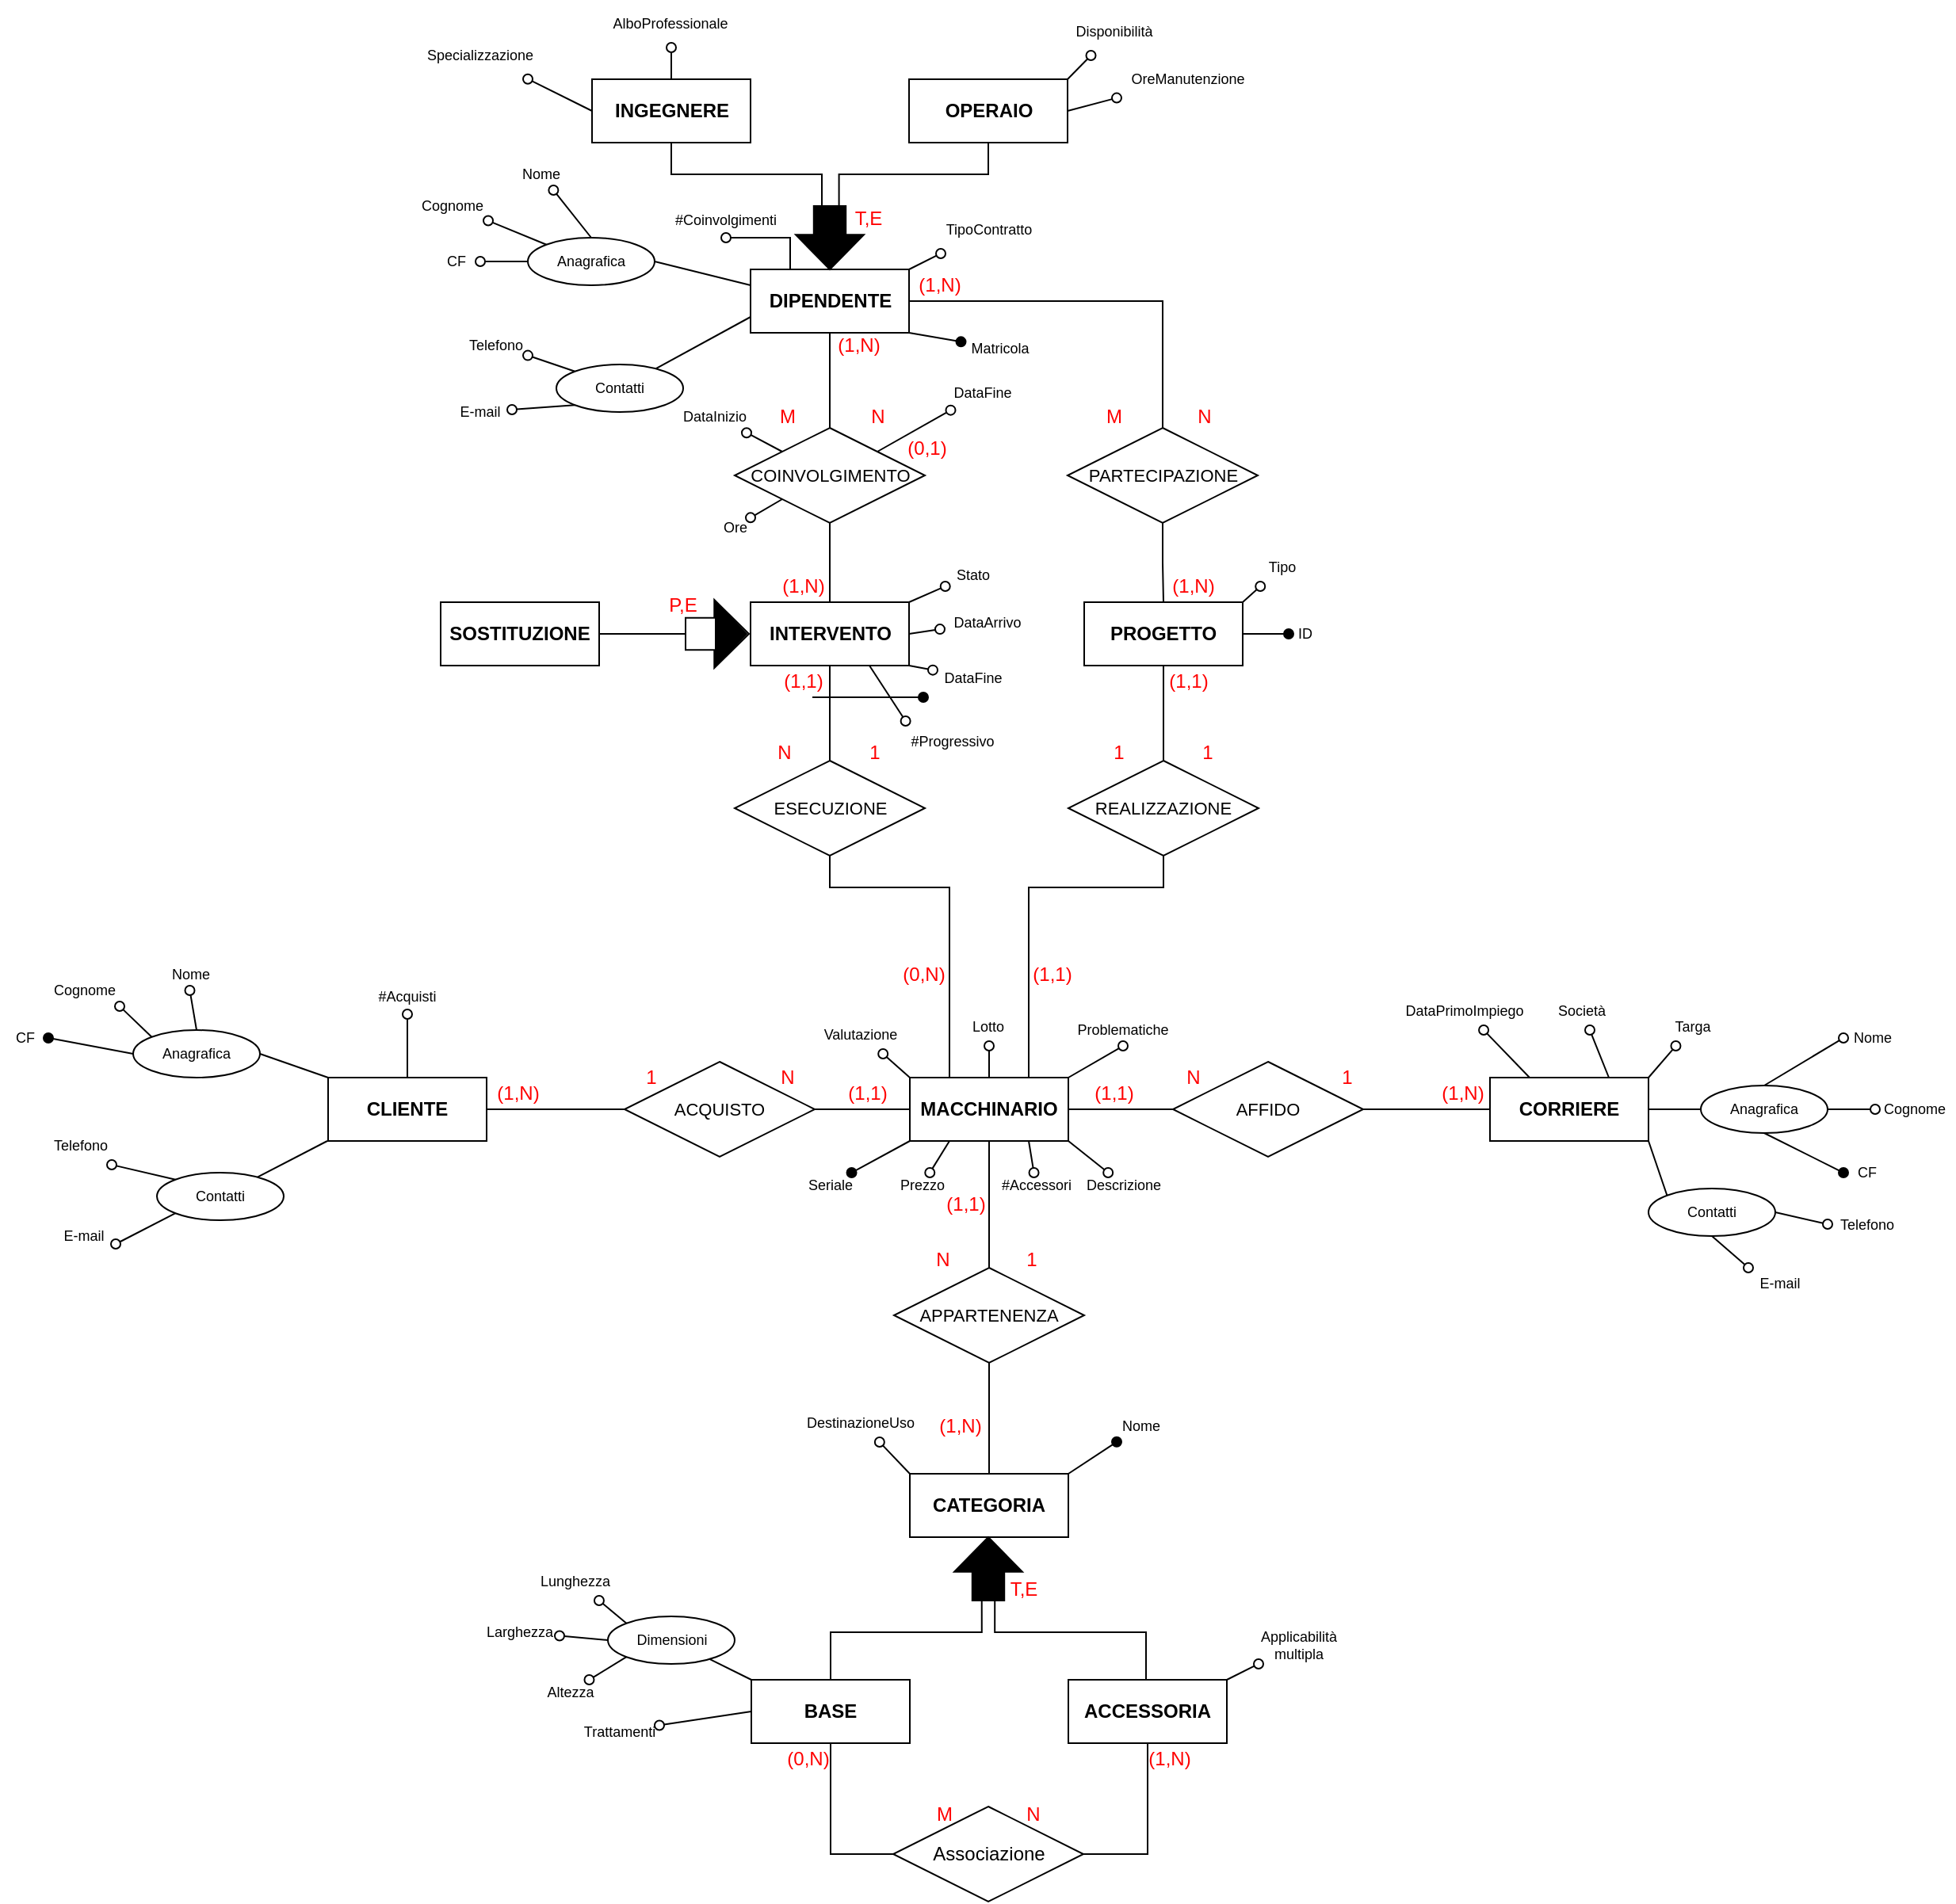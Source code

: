 <mxfile version="15.8.8" type="github">
  <diagram id="dsJ7s2vMgQMwFVYu8buw" name="Page-1">
    <mxGraphModel dx="1673" dy="896" grid="1" gridSize="10" guides="1" tooltips="1" connect="1" arrows="1" fold="1" page="1" pageScale="1" pageWidth="827" pageHeight="1169" math="0" shadow="0">
      <root>
        <mxCell id="0" />
        <mxCell id="1" parent="0" />
        <mxCell id="uWJtjKGiHwzr4gWqTYHl-3" style="edgeStyle=orthogonalEdgeStyle;rounded=0;orthogonalLoop=1;jettySize=auto;html=1;exitX=1;exitY=0.5;exitDx=0;exitDy=0;entryX=0;entryY=0.5;entryDx=0;entryDy=0;endArrow=none;endFill=0;" parent="1" source="gx2fqg2UMWbFpVax5CwM-1" target="gx2fqg2UMWbFpVax5CwM-11" edge="1">
          <mxGeometry relative="1" as="geometry" />
        </mxCell>
        <mxCell id="jzE8oIi-crpwVp-MOxEN-11" style="rounded=0;orthogonalLoop=1;jettySize=auto;html=1;exitX=0.5;exitY=0;exitDx=0;exitDy=0;fontColor=#000000;endArrow=oval;endFill=0;" parent="1" source="gx2fqg2UMWbFpVax5CwM-1" target="jzE8oIi-crpwVp-MOxEN-12" edge="1">
          <mxGeometry relative="1" as="geometry">
            <mxPoint x="463.952" y="650" as="targetPoint" />
          </mxGeometry>
        </mxCell>
        <mxCell id="gx2fqg2UMWbFpVax5CwM-1" value="&lt;b&gt;CLIENTE&lt;/b&gt;" style="whiteSpace=wrap;html=1;align=center;fontColor=#000000;" parent="1" vertex="1">
          <mxGeometry x="414" y="690" width="100" height="40" as="geometry" />
        </mxCell>
        <mxCell id="uWJtjKGiHwzr4gWqTYHl-6" style="edgeStyle=orthogonalEdgeStyle;rounded=0;orthogonalLoop=1;jettySize=auto;html=1;exitX=1;exitY=0.5;exitDx=0;exitDy=0;entryX=0;entryY=0.5;entryDx=0;entryDy=0;endArrow=none;endFill=0;" parent="1" source="gx2fqg2UMWbFpVax5CwM-2" target="gx2fqg2UMWbFpVax5CwM-18" edge="1">
          <mxGeometry relative="1" as="geometry" />
        </mxCell>
        <mxCell id="uWJtjKGiHwzr4gWqTYHl-18" style="edgeStyle=orthogonalEdgeStyle;rounded=0;orthogonalLoop=1;jettySize=auto;html=1;exitX=0.25;exitY=0;exitDx=0;exitDy=0;entryX=0.5;entryY=1;entryDx=0;entryDy=0;endArrow=none;endFill=0;" parent="1" source="gx2fqg2UMWbFpVax5CwM-2" target="FtTrVJw0tq06EMOVsZJ_-155" edge="1">
          <mxGeometry relative="1" as="geometry">
            <Array as="points">
              <mxPoint x="806" y="570" />
              <mxPoint x="731" y="570" />
            </Array>
          </mxGeometry>
        </mxCell>
        <mxCell id="uWJtjKGiHwzr4gWqTYHl-19" style="edgeStyle=orthogonalEdgeStyle;rounded=0;orthogonalLoop=1;jettySize=auto;html=1;exitX=0.75;exitY=0;exitDx=0;exitDy=0;entryX=0.5;entryY=1;entryDx=0;entryDy=0;endArrow=none;endFill=0;" parent="1" source="gx2fqg2UMWbFpVax5CwM-2" target="FtTrVJw0tq06EMOVsZJ_-159" edge="1">
          <mxGeometry relative="1" as="geometry">
            <Array as="points">
              <mxPoint x="856" y="570" />
              <mxPoint x="941" y="570" />
            </Array>
          </mxGeometry>
        </mxCell>
        <mxCell id="uWJtjKGiHwzr4gWqTYHl-37" style="rounded=0;orthogonalLoop=1;jettySize=auto;html=1;exitX=1;exitY=0;exitDx=0;exitDy=0;fontSize=11;endArrow=oval;endFill=0;entryX=0.5;entryY=1;entryDx=0;entryDy=0;" parent="1" source="gx2fqg2UMWbFpVax5CwM-2" target="uWJtjKGiHwzr4gWqTYHl-38" edge="1">
          <mxGeometry relative="1" as="geometry">
            <mxPoint x="910" y="650" as="targetPoint" />
          </mxGeometry>
        </mxCell>
        <mxCell id="uWJtjKGiHwzr4gWqTYHl-89" style="edgeStyle=none;rounded=0;orthogonalLoop=1;jettySize=auto;html=1;exitX=0;exitY=0;exitDx=0;exitDy=0;fontSize=9;endArrow=oval;endFill=0;" parent="1" source="gx2fqg2UMWbFpVax5CwM-2" target="uWJtjKGiHwzr4gWqTYHl-90" edge="1">
          <mxGeometry relative="1" as="geometry">
            <mxPoint x="760" y="660" as="targetPoint" />
          </mxGeometry>
        </mxCell>
        <mxCell id="uWJtjKGiHwzr4gWqTYHl-91" style="edgeStyle=none;rounded=0;orthogonalLoop=1;jettySize=auto;html=1;exitX=0;exitY=1;exitDx=0;exitDy=0;fontSize=9;endArrow=oval;endFill=1;" parent="1" source="gx2fqg2UMWbFpVax5CwM-2" target="uWJtjKGiHwzr4gWqTYHl-92" edge="1">
          <mxGeometry relative="1" as="geometry">
            <mxPoint x="750" y="730" as="targetPoint" />
          </mxGeometry>
        </mxCell>
        <mxCell id="uWJtjKGiHwzr4gWqTYHl-93" style="edgeStyle=none;rounded=0;orthogonalLoop=1;jettySize=auto;html=1;exitX=0.25;exitY=1;exitDx=0;exitDy=0;fontSize=9;endArrow=oval;endFill=0;" parent="1" source="gx2fqg2UMWbFpVax5CwM-2" target="uWJtjKGiHwzr4gWqTYHl-94" edge="1">
          <mxGeometry relative="1" as="geometry">
            <mxPoint x="770" y="760" as="targetPoint" />
          </mxGeometry>
        </mxCell>
        <mxCell id="uWJtjKGiHwzr4gWqTYHl-95" style="edgeStyle=none;rounded=0;orthogonalLoop=1;jettySize=auto;html=1;exitX=0.75;exitY=1;exitDx=0;exitDy=0;fontSize=9;endArrow=oval;endFill=0;" parent="1" source="gx2fqg2UMWbFpVax5CwM-2" target="uWJtjKGiHwzr4gWqTYHl-96" edge="1">
          <mxGeometry relative="1" as="geometry">
            <mxPoint x="880" y="760" as="targetPoint" />
          </mxGeometry>
        </mxCell>
        <mxCell id="uWJtjKGiHwzr4gWqTYHl-97" style="edgeStyle=none;rounded=0;orthogonalLoop=1;jettySize=auto;html=1;exitX=1;exitY=1;exitDx=0;exitDy=0;fontSize=9;endArrow=oval;endFill=0;" parent="1" source="gx2fqg2UMWbFpVax5CwM-2" target="uWJtjKGiHwzr4gWqTYHl-98" edge="1">
          <mxGeometry relative="1" as="geometry">
            <mxPoint x="910" y="750" as="targetPoint" />
          </mxGeometry>
        </mxCell>
        <mxCell id="uWJtjKGiHwzr4gWqTYHl-115" style="edgeStyle=none;rounded=0;orthogonalLoop=1;jettySize=auto;html=1;exitX=0.5;exitY=0;exitDx=0;exitDy=0;fontSize=9;endArrow=oval;endFill=0;" parent="1" source="gx2fqg2UMWbFpVax5CwM-2" target="uWJtjKGiHwzr4gWqTYHl-116" edge="1">
          <mxGeometry relative="1" as="geometry">
            <mxPoint x="831.111" y="660" as="targetPoint" />
          </mxGeometry>
        </mxCell>
        <mxCell id="gx2fqg2UMWbFpVax5CwM-2" value="&lt;b&gt;MACCHINARIO&lt;/b&gt;" style="whiteSpace=wrap;html=1;align=center;" parent="1" vertex="1">
          <mxGeometry x="781" y="690" width="100" height="40" as="geometry" />
        </mxCell>
        <mxCell id="uWJtjKGiHwzr4gWqTYHl-8" style="edgeStyle=orthogonalEdgeStyle;rounded=0;orthogonalLoop=1;jettySize=auto;html=1;exitX=0.5;exitY=0;exitDx=0;exitDy=0;entryX=0.5;entryY=1;entryDx=0;entryDy=0;endArrow=none;endFill=0;" parent="1" source="gx2fqg2UMWbFpVax5CwM-3" target="gx2fqg2UMWbFpVax5CwM-14" edge="1">
          <mxGeometry relative="1" as="geometry" />
        </mxCell>
        <mxCell id="uWJtjKGiHwzr4gWqTYHl-99" style="edgeStyle=none;rounded=0;orthogonalLoop=1;jettySize=auto;html=1;exitX=1;exitY=0;exitDx=0;exitDy=0;fontSize=9;endArrow=oval;endFill=1;" parent="1" source="gx2fqg2UMWbFpVax5CwM-3" target="uWJtjKGiHwzr4gWqTYHl-100" edge="1">
          <mxGeometry relative="1" as="geometry">
            <mxPoint x="910" y="910" as="targetPoint" />
          </mxGeometry>
        </mxCell>
        <mxCell id="uWJtjKGiHwzr4gWqTYHl-101" style="edgeStyle=none;rounded=0;orthogonalLoop=1;jettySize=auto;html=1;exitX=0;exitY=0;exitDx=0;exitDy=0;fontSize=9;endArrow=oval;endFill=0;" parent="1" source="gx2fqg2UMWbFpVax5CwM-3" target="uWJtjKGiHwzr4gWqTYHl-102" edge="1">
          <mxGeometry relative="1" as="geometry">
            <mxPoint x="760" y="920" as="targetPoint" />
          </mxGeometry>
        </mxCell>
        <mxCell id="gx2fqg2UMWbFpVax5CwM-3" value="&lt;b&gt;CATEGORIA&lt;/b&gt;" style="whiteSpace=wrap;html=1;align=center;" parent="1" vertex="1">
          <mxGeometry x="781" y="940" width="100" height="40" as="geometry" />
        </mxCell>
        <mxCell id="uWJtjKGiHwzr4gWqTYHl-85" style="edgeStyle=none;rounded=0;orthogonalLoop=1;jettySize=auto;html=1;exitX=1;exitY=0;exitDx=0;exitDy=0;fontSize=9;endArrow=oval;endFill=0;" parent="1" source="gx2fqg2UMWbFpVax5CwM-5" target="uWJtjKGiHwzr4gWqTYHl-86" edge="1">
          <mxGeometry relative="1" as="geometry">
            <mxPoint x="1020" y="380.0" as="targetPoint" />
          </mxGeometry>
        </mxCell>
        <mxCell id="uWJtjKGiHwzr4gWqTYHl-87" style="edgeStyle=none;rounded=0;orthogonalLoop=1;jettySize=auto;html=1;exitX=1;exitY=0.5;exitDx=0;exitDy=0;fontSize=9;endArrow=oval;endFill=1;" parent="1" source="gx2fqg2UMWbFpVax5CwM-5" target="uWJtjKGiHwzr4gWqTYHl-88" edge="1">
          <mxGeometry relative="1" as="geometry">
            <mxPoint x="1020" y="409.944" as="targetPoint" />
          </mxGeometry>
        </mxCell>
        <mxCell id="gx2fqg2UMWbFpVax5CwM-5" value="&lt;b&gt;PROGETTO&lt;/b&gt;" style="whiteSpace=wrap;html=1;align=center;" parent="1" vertex="1">
          <mxGeometry x="891" y="390" width="100" height="40" as="geometry" />
        </mxCell>
        <mxCell id="uWJtjKGiHwzr4gWqTYHl-26" style="edgeStyle=orthogonalEdgeStyle;rounded=0;orthogonalLoop=1;jettySize=auto;html=1;exitX=0.5;exitY=1;exitDx=0;exitDy=0;entryX=0.5;entryY=0;entryDx=0;entryDy=0;endArrow=none;endFill=0;" parent="1" source="gx2fqg2UMWbFpVax5CwM-6" target="FtTrVJw0tq06EMOVsZJ_-156" edge="1">
          <mxGeometry relative="1" as="geometry" />
        </mxCell>
        <mxCell id="uWJtjKGiHwzr4gWqTYHl-31" style="edgeStyle=orthogonalEdgeStyle;rounded=0;orthogonalLoop=1;jettySize=auto;html=1;exitX=1;exitY=0.5;exitDx=0;exitDy=0;endArrow=none;endFill=0;" parent="1" source="gx2fqg2UMWbFpVax5CwM-6" target="gx2fqg2UMWbFpVax5CwM-17" edge="1">
          <mxGeometry relative="1" as="geometry" />
        </mxCell>
        <mxCell id="uWJtjKGiHwzr4gWqTYHl-49" style="edgeStyle=none;rounded=0;orthogonalLoop=1;jettySize=auto;html=1;exitX=0;exitY=0.25;exitDx=0;exitDy=0;fontSize=9;endArrow=none;endFill=0;entryX=1;entryY=0.5;entryDx=0;entryDy=0;" parent="1" source="gx2fqg2UMWbFpVax5CwM-6" target="uWJtjKGiHwzr4gWqTYHl-51" edge="1">
          <mxGeometry relative="1" as="geometry">
            <mxPoint x="670" y="189.944" as="targetPoint" />
          </mxGeometry>
        </mxCell>
        <mxCell id="uWJtjKGiHwzr4gWqTYHl-54" style="edgeStyle=none;rounded=0;orthogonalLoop=1;jettySize=auto;html=1;exitX=0;exitY=0.75;exitDx=0;exitDy=0;fontSize=9;endArrow=none;endFill=0;" parent="1" source="gx2fqg2UMWbFpVax5CwM-6" target="uWJtjKGiHwzr4gWqTYHl-55" edge="1">
          <mxGeometry relative="1" as="geometry">
            <mxPoint x="620" y="220" as="targetPoint" />
          </mxGeometry>
        </mxCell>
        <mxCell id="uWJtjKGiHwzr4gWqTYHl-66" style="edgeStyle=none;rounded=0;orthogonalLoop=1;jettySize=auto;html=1;exitX=1;exitY=0;exitDx=0;exitDy=0;fontSize=9;endArrow=oval;endFill=0;" parent="1" source="gx2fqg2UMWbFpVax5CwM-6" target="uWJtjKGiHwzr4gWqTYHl-67" edge="1">
          <mxGeometry relative="1" as="geometry">
            <mxPoint x="810" y="160" as="targetPoint" />
          </mxGeometry>
        </mxCell>
        <mxCell id="rHscnQnr_pqCsqy7i4I7-1" style="rounded=0;orthogonalLoop=1;jettySize=auto;html=1;exitX=1;exitY=1;exitDx=0;exitDy=0;endArrow=oval;endFill=1;" parent="1" source="gx2fqg2UMWbFpVax5CwM-6" edge="1">
          <mxGeometry relative="1" as="geometry">
            <mxPoint x="770.75" y="215" as="targetPoint" />
          </mxGeometry>
        </mxCell>
        <mxCell id="rHscnQnr_pqCsqy7i4I7-5" style="rounded=0;sketch=0;orthogonalLoop=1;jettySize=auto;html=1;exitX=1;exitY=1;exitDx=0;exitDy=0;fontSize=9;endArrow=oval;endFill=1;" parent="1" source="gx2fqg2UMWbFpVax5CwM-6" target="rHscnQnr_pqCsqy7i4I7-6" edge="1">
          <mxGeometry relative="1" as="geometry">
            <mxPoint x="800" y="230" as="targetPoint" />
          </mxGeometry>
        </mxCell>
        <mxCell id="PqE2YzjYnUWBGZX2AW_H-1" style="edgeStyle=orthogonalEdgeStyle;rounded=0;orthogonalLoop=1;jettySize=auto;html=1;exitX=0.25;exitY=0;exitDx=0;exitDy=0;endArrow=oval;endFill=0;" parent="1" source="gx2fqg2UMWbFpVax5CwM-6" target="PqE2YzjYnUWBGZX2AW_H-2" edge="1">
          <mxGeometry relative="1" as="geometry">
            <mxPoint x="670" y="150" as="targetPoint" />
          </mxGeometry>
        </mxCell>
        <mxCell id="gx2fqg2UMWbFpVax5CwM-6" value="&lt;b&gt;DIPENDENTE&lt;/b&gt;" style="whiteSpace=wrap;html=1;align=center;" parent="1" vertex="1">
          <mxGeometry x="680.5" y="180" width="100" height="40" as="geometry" />
        </mxCell>
        <mxCell id="uWJtjKGiHwzr4gWqTYHl-28" style="edgeStyle=orthogonalEdgeStyle;rounded=0;orthogonalLoop=1;jettySize=auto;html=1;exitX=0.5;exitY=1;exitDx=0;exitDy=0;entryX=0.015;entryY=0.616;entryDx=0;entryDy=0;entryPerimeter=0;endArrow=none;endFill=0;" parent="1" source="gx2fqg2UMWbFpVax5CwM-7" target="uWJtjKGiHwzr4gWqTYHl-27" edge="1">
          <mxGeometry relative="1" as="geometry" />
        </mxCell>
        <mxCell id="uWJtjKGiHwzr4gWqTYHl-45" style="edgeStyle=none;rounded=0;orthogonalLoop=1;jettySize=auto;html=1;exitX=0.5;exitY=0;exitDx=0;exitDy=0;fontSize=9;endArrow=oval;endFill=0;" parent="1" source="gx2fqg2UMWbFpVax5CwM-7" target="uWJtjKGiHwzr4gWqTYHl-46" edge="1">
          <mxGeometry relative="1" as="geometry">
            <mxPoint x="630.556" y="40" as="targetPoint" />
          </mxGeometry>
        </mxCell>
        <mxCell id="uWJtjKGiHwzr4gWqTYHl-47" style="edgeStyle=none;rounded=0;orthogonalLoop=1;jettySize=auto;html=1;exitX=0;exitY=0.5;exitDx=0;exitDy=0;fontSize=9;endArrow=oval;endFill=0;" parent="1" source="gx2fqg2UMWbFpVax5CwM-7" target="uWJtjKGiHwzr4gWqTYHl-48" edge="1">
          <mxGeometry relative="1" as="geometry">
            <mxPoint x="540" y="60" as="targetPoint" />
          </mxGeometry>
        </mxCell>
        <mxCell id="gx2fqg2UMWbFpVax5CwM-7" value="&lt;b&gt;INGEGNERE&lt;/b&gt;" style="whiteSpace=wrap;html=1;align=center;" parent="1" vertex="1">
          <mxGeometry x="580.5" y="60" width="100" height="40" as="geometry" />
        </mxCell>
        <mxCell id="uWJtjKGiHwzr4gWqTYHl-29" style="edgeStyle=orthogonalEdgeStyle;rounded=0;orthogonalLoop=1;jettySize=auto;html=1;exitX=0.5;exitY=1;exitDx=0;exitDy=0;entryX=0.005;entryY=0.365;entryDx=0;entryDy=0;entryPerimeter=0;endArrow=none;endFill=0;" parent="1" source="gx2fqg2UMWbFpVax5CwM-8" target="uWJtjKGiHwzr4gWqTYHl-27" edge="1">
          <mxGeometry relative="1" as="geometry" />
        </mxCell>
        <mxCell id="uWJtjKGiHwzr4gWqTYHl-39" style="edgeStyle=none;rounded=0;orthogonalLoop=1;jettySize=auto;html=1;exitX=1;exitY=0;exitDx=0;exitDy=0;fontSize=9;endArrow=oval;endFill=0;" parent="1" source="gx2fqg2UMWbFpVax5CwM-8" target="uWJtjKGiHwzr4gWqTYHl-40" edge="1">
          <mxGeometry relative="1" as="geometry">
            <mxPoint x="910" y="30" as="targetPoint" />
          </mxGeometry>
        </mxCell>
        <mxCell id="uWJtjKGiHwzr4gWqTYHl-41" style="edgeStyle=none;rounded=0;orthogonalLoop=1;jettySize=auto;html=1;exitX=1;exitY=0.5;exitDx=0;exitDy=0;fontSize=9;endArrow=oval;endFill=0;" parent="1" source="gx2fqg2UMWbFpVax5CwM-8" target="uWJtjKGiHwzr4gWqTYHl-44" edge="1">
          <mxGeometry relative="1" as="geometry">
            <mxPoint x="930" y="80" as="targetPoint" />
          </mxGeometry>
        </mxCell>
        <mxCell id="gx2fqg2UMWbFpVax5CwM-8" value="&lt;b&gt;OPERAIO&lt;/b&gt;" style="whiteSpace=wrap;html=1;align=center;" parent="1" vertex="1">
          <mxGeometry x="780.5" y="60" width="100" height="40" as="geometry" />
        </mxCell>
        <mxCell id="uWJtjKGiHwzr4gWqTYHl-77" style="edgeStyle=none;rounded=0;orthogonalLoop=1;jettySize=auto;html=1;exitX=0.75;exitY=1;exitDx=0;exitDy=0;fontSize=9;endArrow=oval;endFill=0;entryX=0;entryY=0;entryDx=0;entryDy=0;" parent="1" source="gx2fqg2UMWbFpVax5CwM-9" target="uWJtjKGiHwzr4gWqTYHl-78" edge="1">
          <mxGeometry relative="1" as="geometry">
            <mxPoint x="770" y="460" as="targetPoint" />
          </mxGeometry>
        </mxCell>
        <mxCell id="uWJtjKGiHwzr4gWqTYHl-79" style="edgeStyle=none;rounded=0;orthogonalLoop=1;jettySize=auto;html=1;exitX=1;exitY=0;exitDx=0;exitDy=0;fontSize=9;endArrow=oval;endFill=0;" parent="1" source="gx2fqg2UMWbFpVax5CwM-9" target="uWJtjKGiHwzr4gWqTYHl-80" edge="1">
          <mxGeometry relative="1" as="geometry">
            <mxPoint x="820" y="380.0" as="targetPoint" />
          </mxGeometry>
        </mxCell>
        <mxCell id="uWJtjKGiHwzr4gWqTYHl-81" style="edgeStyle=none;rounded=0;orthogonalLoop=1;jettySize=auto;html=1;exitX=1;exitY=0.5;exitDx=0;exitDy=0;fontSize=9;endArrow=oval;endFill=0;" parent="1" source="gx2fqg2UMWbFpVax5CwM-9" target="uWJtjKGiHwzr4gWqTYHl-82" edge="1">
          <mxGeometry relative="1" as="geometry">
            <mxPoint x="800" y="409.944" as="targetPoint" />
          </mxGeometry>
        </mxCell>
        <mxCell id="uWJtjKGiHwzr4gWqTYHl-83" style="edgeStyle=none;rounded=0;orthogonalLoop=1;jettySize=auto;html=1;exitX=1;exitY=1;exitDx=0;exitDy=0;fontSize=9;endArrow=oval;endFill=0;" parent="1" source="gx2fqg2UMWbFpVax5CwM-9" target="uWJtjKGiHwzr4gWqTYHl-84" edge="1">
          <mxGeometry relative="1" as="geometry">
            <mxPoint x="800" y="440.0" as="targetPoint" />
          </mxGeometry>
        </mxCell>
        <mxCell id="gx2fqg2UMWbFpVax5CwM-9" value="&lt;b&gt;INTERVENTO&lt;/b&gt;" style="whiteSpace=wrap;html=1;align=center;" parent="1" vertex="1">
          <mxGeometry x="680.5" y="390" width="100" height="40" as="geometry" />
        </mxCell>
        <mxCell id="jzE8oIi-crpwVp-MOxEN-13" style="edgeStyle=none;rounded=0;orthogonalLoop=1;jettySize=auto;html=1;exitX=0.25;exitY=0;exitDx=0;exitDy=0;fontSize=9;fontColor=#000000;endArrow=oval;endFill=0;" parent="1" source="gx2fqg2UMWbFpVax5CwM-10" target="jzE8oIi-crpwVp-MOxEN-31" edge="1">
          <mxGeometry relative="1" as="geometry">
            <mxPoint x="1171.944" y="650" as="targetPoint" />
          </mxGeometry>
        </mxCell>
        <mxCell id="jzE8oIi-crpwVp-MOxEN-14" style="edgeStyle=none;rounded=0;orthogonalLoop=1;jettySize=auto;html=1;exitX=0.75;exitY=0;exitDx=0;exitDy=0;fontSize=9;fontColor=#000000;endArrow=oval;endFill=0;" parent="1" source="gx2fqg2UMWbFpVax5CwM-10" target="jzE8oIi-crpwVp-MOxEN-32" edge="1">
          <mxGeometry relative="1" as="geometry">
            <mxPoint x="1240" y="660" as="targetPoint" />
          </mxGeometry>
        </mxCell>
        <mxCell id="jzE8oIi-crpwVp-MOxEN-15" style="edgeStyle=none;rounded=0;orthogonalLoop=1;jettySize=auto;html=1;exitX=1;exitY=0;exitDx=0;exitDy=0;fontSize=9;fontColor=#000000;endArrow=oval;endFill=0;" parent="1" source="gx2fqg2UMWbFpVax5CwM-10" target="jzE8oIi-crpwVp-MOxEN-33" edge="1">
          <mxGeometry relative="1" as="geometry">
            <mxPoint x="1280" y="670" as="targetPoint" />
          </mxGeometry>
        </mxCell>
        <mxCell id="gx2fqg2UMWbFpVax5CwM-10" value="&lt;b&gt;CORRIERE&lt;/b&gt;" style="whiteSpace=wrap;html=1;align=center;fontColor=#000000;" parent="1" vertex="1">
          <mxGeometry x="1147" y="690" width="100" height="40" as="geometry" />
        </mxCell>
        <mxCell id="uWJtjKGiHwzr4gWqTYHl-4" style="edgeStyle=orthogonalEdgeStyle;rounded=0;orthogonalLoop=1;jettySize=auto;html=1;exitX=1;exitY=0.5;exitDx=0;exitDy=0;endArrow=none;endFill=0;" parent="1" source="gx2fqg2UMWbFpVax5CwM-11" target="gx2fqg2UMWbFpVax5CwM-2" edge="1">
          <mxGeometry relative="1" as="geometry" />
        </mxCell>
        <mxCell id="gx2fqg2UMWbFpVax5CwM-11" value="&lt;font style=&quot;font-size: 11px&quot;&gt;ACQUISTO&lt;/font&gt;" style="shape=rhombus;perimeter=rhombusPerimeter;whiteSpace=wrap;html=1;align=center;" parent="1" vertex="1">
          <mxGeometry x="601" y="680" width="120" height="60" as="geometry" />
        </mxCell>
        <mxCell id="uWJtjKGiHwzr4gWqTYHl-5" style="edgeStyle=orthogonalEdgeStyle;rounded=0;orthogonalLoop=1;jettySize=auto;html=1;exitX=0.5;exitY=0;exitDx=0;exitDy=0;entryX=0.5;entryY=1;entryDx=0;entryDy=0;endArrow=none;endFill=0;" parent="1" source="gx2fqg2UMWbFpVax5CwM-14" target="gx2fqg2UMWbFpVax5CwM-2" edge="1">
          <mxGeometry relative="1" as="geometry" />
        </mxCell>
        <mxCell id="gx2fqg2UMWbFpVax5CwM-14" value="&lt;font style=&quot;font-size: 11px&quot;&gt;APPARTENENZA&lt;/font&gt;" style="shape=rhombus;perimeter=rhombusPerimeter;whiteSpace=wrap;html=1;align=center;" parent="1" vertex="1">
          <mxGeometry x="771" y="810" width="120" height="60" as="geometry" />
        </mxCell>
        <mxCell id="uWJtjKGiHwzr4gWqTYHl-30" style="edgeStyle=orthogonalEdgeStyle;rounded=0;orthogonalLoop=1;jettySize=auto;html=1;exitX=0.5;exitY=1;exitDx=0;exitDy=0;entryX=0.5;entryY=0;entryDx=0;entryDy=0;endArrow=none;endFill=0;" parent="1" source="gx2fqg2UMWbFpVax5CwM-17" target="gx2fqg2UMWbFpVax5CwM-5" edge="1">
          <mxGeometry relative="1" as="geometry" />
        </mxCell>
        <mxCell id="gx2fqg2UMWbFpVax5CwM-17" value="&lt;font style=&quot;font-size: 11px&quot;&gt;PARTECIPAZIONE&lt;/font&gt;" style="shape=rhombus;perimeter=rhombusPerimeter;whiteSpace=wrap;html=1;align=center;" parent="1" vertex="1">
          <mxGeometry x="880.5" y="280" width="120" height="60" as="geometry" />
        </mxCell>
        <mxCell id="uWJtjKGiHwzr4gWqTYHl-7" style="edgeStyle=orthogonalEdgeStyle;rounded=0;orthogonalLoop=1;jettySize=auto;html=1;exitX=1;exitY=0.5;exitDx=0;exitDy=0;entryX=0;entryY=0.5;entryDx=0;entryDy=0;endArrow=none;endFill=0;fontColor=#000000;" parent="1" source="gx2fqg2UMWbFpVax5CwM-18" target="gx2fqg2UMWbFpVax5CwM-10" edge="1">
          <mxGeometry relative="1" as="geometry" />
        </mxCell>
        <mxCell id="gx2fqg2UMWbFpVax5CwM-18" value="&lt;font style=&quot;font-size: 11px&quot;&gt;AFFIDO&lt;/font&gt;" style="shape=rhombus;perimeter=rhombusPerimeter;whiteSpace=wrap;html=1;align=center;" parent="1" vertex="1">
          <mxGeometry x="947" y="680" width="120" height="60" as="geometry" />
        </mxCell>
        <mxCell id="uWJtjKGiHwzr4gWqTYHl-20" style="edgeStyle=orthogonalEdgeStyle;rounded=0;orthogonalLoop=1;jettySize=auto;html=1;exitX=0.5;exitY=0;exitDx=0;exitDy=0;entryX=0.5;entryY=1;entryDx=0;entryDy=0;endArrow=none;endFill=0;" parent="1" source="FtTrVJw0tq06EMOVsZJ_-155" target="gx2fqg2UMWbFpVax5CwM-9" edge="1">
          <mxGeometry relative="1" as="geometry" />
        </mxCell>
        <mxCell id="FtTrVJw0tq06EMOVsZJ_-155" value="&lt;font style=&quot;font-size: 11px&quot;&gt;ESECUZIONE&lt;/font&gt;" style="shape=rhombus;perimeter=rhombusPerimeter;whiteSpace=wrap;html=1;align=center;" parent="1" vertex="1">
          <mxGeometry x="670.5" y="490" width="120" height="60" as="geometry" />
        </mxCell>
        <mxCell id="uWJtjKGiHwzr4gWqTYHl-25" style="edgeStyle=orthogonalEdgeStyle;rounded=0;orthogonalLoop=1;jettySize=auto;html=1;exitX=0.5;exitY=1;exitDx=0;exitDy=0;entryX=0.5;entryY=0;entryDx=0;entryDy=0;endArrow=none;endFill=0;" parent="1" source="FtTrVJw0tq06EMOVsZJ_-156" target="gx2fqg2UMWbFpVax5CwM-9" edge="1">
          <mxGeometry relative="1" as="geometry" />
        </mxCell>
        <mxCell id="uWJtjKGiHwzr4gWqTYHl-71" style="edgeStyle=none;rounded=0;orthogonalLoop=1;jettySize=auto;html=1;exitX=0;exitY=0;exitDx=0;exitDy=0;fontSize=9;endArrow=oval;endFill=0;" parent="1" source="FtTrVJw0tq06EMOVsZJ_-156" target="uWJtjKGiHwzr4gWqTYHl-72" edge="1">
          <mxGeometry relative="1" as="geometry">
            <mxPoint x="690" y="270" as="targetPoint" />
          </mxGeometry>
        </mxCell>
        <mxCell id="uWJtjKGiHwzr4gWqTYHl-73" style="edgeStyle=none;rounded=0;orthogonalLoop=1;jettySize=auto;html=1;exitX=1;exitY=0;exitDx=0;exitDy=0;fontSize=9;endArrow=oval;endFill=0;" parent="1" source="FtTrVJw0tq06EMOVsZJ_-156" target="uWJtjKGiHwzr4gWqTYHl-74" edge="1">
          <mxGeometry relative="1" as="geometry">
            <mxPoint x="770" y="270" as="targetPoint" />
          </mxGeometry>
        </mxCell>
        <mxCell id="uWJtjKGiHwzr4gWqTYHl-75" style="edgeStyle=none;rounded=0;orthogonalLoop=1;jettySize=auto;html=1;exitX=0;exitY=1;exitDx=0;exitDy=0;fontSize=9;endArrow=oval;endFill=0;" parent="1" source="FtTrVJw0tq06EMOVsZJ_-156" target="uWJtjKGiHwzr4gWqTYHl-76" edge="1">
          <mxGeometry relative="1" as="geometry">
            <mxPoint x="680" y="350" as="targetPoint" />
          </mxGeometry>
        </mxCell>
        <mxCell id="FtTrVJw0tq06EMOVsZJ_-156" value="&lt;font style=&quot;font-size: 11px&quot;&gt;COINVOLGIMENTO&lt;/font&gt;" style="shape=rhombus;perimeter=rhombusPerimeter;whiteSpace=wrap;html=1;align=center;" parent="1" vertex="1">
          <mxGeometry x="670.5" y="280" width="120" height="60" as="geometry" />
        </mxCell>
        <mxCell id="L8EaPlabEkE5flBV4axa-14" style="edgeStyle=orthogonalEdgeStyle;rounded=0;orthogonalLoop=1;jettySize=auto;html=1;exitX=1;exitY=0.5;exitDx=0;exitDy=0;entryX=0;entryY=0.5;entryDx=0;entryDy=0;entryPerimeter=0;endArrow=none;endFill=0;" parent="1" source="FtTrVJw0tq06EMOVsZJ_-158" target="uWJtjKGiHwzr4gWqTYHl-22" edge="1">
          <mxGeometry relative="1" as="geometry" />
        </mxCell>
        <mxCell id="FtTrVJw0tq06EMOVsZJ_-158" value="&lt;b&gt;SOSTITUZIONE&lt;/b&gt;" style="whiteSpace=wrap;html=1;align=center;" parent="1" vertex="1">
          <mxGeometry x="485" y="390.01" width="100" height="40" as="geometry" />
        </mxCell>
        <mxCell id="uWJtjKGiHwzr4gWqTYHl-21" style="edgeStyle=orthogonalEdgeStyle;rounded=0;orthogonalLoop=1;jettySize=auto;html=1;exitX=0.5;exitY=0;exitDx=0;exitDy=0;entryX=0.5;entryY=1;entryDx=0;entryDy=0;endArrow=none;endFill=0;" parent="1" source="FtTrVJw0tq06EMOVsZJ_-159" target="gx2fqg2UMWbFpVax5CwM-5" edge="1">
          <mxGeometry relative="1" as="geometry" />
        </mxCell>
        <mxCell id="FtTrVJw0tq06EMOVsZJ_-159" value="&lt;font style=&quot;font-size: 11px&quot;&gt;REALIZZAZIONE&lt;/font&gt;" style="shape=rhombus;perimeter=rhombusPerimeter;whiteSpace=wrap;html=1;align=center;" parent="1" vertex="1">
          <mxGeometry x="881" y="490" width="120" height="60" as="geometry" />
        </mxCell>
        <mxCell id="uWJtjKGiHwzr4gWqTYHl-32" style="edgeStyle=orthogonalEdgeStyle;rounded=0;orthogonalLoop=1;jettySize=auto;html=1;exitX=0.5;exitY=0;exitDx=0;exitDy=0;entryX=-0.003;entryY=0.404;entryDx=0;entryDy=0;entryPerimeter=0;endArrow=none;endFill=0;" parent="1" edge="1">
          <mxGeometry relative="1" as="geometry">
            <mxPoint x="731" y="1070" as="sourcePoint" />
            <mxPoint x="826.372" y="1020.12" as="targetPoint" />
            <Array as="points">
              <mxPoint x="731" y="1040" />
              <mxPoint x="826" y="1040" />
            </Array>
          </mxGeometry>
        </mxCell>
        <mxCell id="uWJtjKGiHwzr4gWqTYHl-103" style="edgeStyle=none;rounded=0;orthogonalLoop=1;jettySize=auto;html=1;exitX=0;exitY=0;exitDx=0;exitDy=0;fontSize=9;endArrow=none;endFill=0;" parent="1" source="FtTrVJw0tq06EMOVsZJ_-160" target="uWJtjKGiHwzr4gWqTYHl-104" edge="1">
          <mxGeometry relative="1" as="geometry">
            <mxPoint x="650" y="1050" as="targetPoint" />
          </mxGeometry>
        </mxCell>
        <mxCell id="uWJtjKGiHwzr4gWqTYHl-111" style="edgeStyle=none;rounded=0;orthogonalLoop=1;jettySize=auto;html=1;exitX=0;exitY=0.5;exitDx=0;exitDy=0;fontSize=9;endArrow=oval;endFill=0;" parent="1" source="FtTrVJw0tq06EMOVsZJ_-160" target="uWJtjKGiHwzr4gWqTYHl-112" edge="1">
          <mxGeometry relative="1" as="geometry">
            <mxPoint x="630" y="1110" as="targetPoint" />
          </mxGeometry>
        </mxCell>
        <mxCell id="L8EaPlabEkE5flBV4axa-6" style="edgeStyle=orthogonalEdgeStyle;rounded=0;orthogonalLoop=1;jettySize=auto;html=1;exitX=0.5;exitY=1;exitDx=0;exitDy=0;endArrow=none;endFill=0;entryX=0;entryY=0.5;entryDx=0;entryDy=0;" parent="1" source="FtTrVJw0tq06EMOVsZJ_-160" target="L8EaPlabEkE5flBV4axa-4" edge="1">
          <mxGeometry relative="1" as="geometry">
            <mxPoint x="731.286" y="1190" as="targetPoint" />
          </mxGeometry>
        </mxCell>
        <mxCell id="FtTrVJw0tq06EMOVsZJ_-160" value="&lt;b&gt;BASE&lt;/b&gt;" style="whiteSpace=wrap;html=1;align=center;" parent="1" vertex="1">
          <mxGeometry x="681" y="1070" width="100" height="40" as="geometry" />
        </mxCell>
        <mxCell id="uWJtjKGiHwzr4gWqTYHl-33" style="edgeStyle=orthogonalEdgeStyle;rounded=0;orthogonalLoop=1;jettySize=auto;html=1;exitX=0.5;exitY=0;exitDx=0;exitDy=0;entryX=0.022;entryY=0.619;entryDx=0;entryDy=0;entryPerimeter=0;endArrow=none;endFill=0;" parent="1" edge="1">
          <mxGeometry relative="1" as="geometry">
            <mxPoint x="930" y="1070" as="sourcePoint" />
            <mxPoint x="834.617" y="1019.12" as="targetPoint" />
            <Array as="points">
              <mxPoint x="930" y="1040" />
              <mxPoint x="835" y="1040" />
            </Array>
          </mxGeometry>
        </mxCell>
        <mxCell id="uWJtjKGiHwzr4gWqTYHl-113" style="edgeStyle=none;rounded=0;orthogonalLoop=1;jettySize=auto;html=1;exitX=1;exitY=0;exitDx=0;exitDy=0;fontSize=9;endArrow=oval;endFill=0;" parent="1" source="FtTrVJw0tq06EMOVsZJ_-161" target="uWJtjKGiHwzr4gWqTYHl-114" edge="1">
          <mxGeometry relative="1" as="geometry">
            <mxPoint x="1010" y="1050" as="targetPoint" />
          </mxGeometry>
        </mxCell>
        <mxCell id="FtTrVJw0tq06EMOVsZJ_-161" value="&lt;b&gt;ACCESSORIA&lt;/b&gt;" style="whiteSpace=wrap;html=1;align=center;" parent="1" vertex="1">
          <mxGeometry x="881" y="1070" width="100" height="40" as="geometry" />
        </mxCell>
        <mxCell id="uWJtjKGiHwzr4gWqTYHl-10" value="" style="html=1;shadow=0;dashed=0;align=center;verticalAlign=middle;shape=mxgraph.arrows2.arrow;dy=0.53;dx=21.86;direction=north;notch=0;fillColor=#000000;" parent="1" vertex="1">
          <mxGeometry x="809" y="980" width="43" height="40" as="geometry" />
        </mxCell>
        <mxCell id="uWJtjKGiHwzr4gWqTYHl-22" value="" style="html=1;shadow=0;dashed=0;align=center;verticalAlign=middle;shape=mxgraph.arrows2.arrow;dy=0.53;dx=21.86;direction=north;notch=0;rotation=90;gradientColor=#FFFFFF;sketch=0;strokeOpacity=100;" parent="1" vertex="1">
          <mxGeometry x="638" y="390" width="43" height="40" as="geometry" />
        </mxCell>
        <mxCell id="uWJtjKGiHwzr4gWqTYHl-27" value="" style="html=1;shadow=0;dashed=0;align=center;verticalAlign=middle;shape=mxgraph.arrows2.arrow;dy=0.53;dx=21.86;direction=north;notch=0;rotation=-180;fillColor=#000000;" parent="1" vertex="1">
          <mxGeometry x="709" y="140" width="43" height="40" as="geometry" />
        </mxCell>
        <mxCell id="uWJtjKGiHwzr4gWqTYHl-38" value="Problematiche" style="text;html=1;strokeColor=none;fillColor=none;align=center;verticalAlign=middle;whiteSpace=wrap;rounded=0;fontSize=9;" parent="1" vertex="1">
          <mxGeometry x="890" y="650" width="51" height="20" as="geometry" />
        </mxCell>
        <mxCell id="uWJtjKGiHwzr4gWqTYHl-40" value="Disponibilità" style="text;html=1;strokeColor=none;fillColor=none;align=center;verticalAlign=middle;whiteSpace=wrap;rounded=0;fontSize=9;" parent="1" vertex="1">
          <mxGeometry x="880" y="15" width="60" height="30" as="geometry" />
        </mxCell>
        <mxCell id="uWJtjKGiHwzr4gWqTYHl-44" value="OreManutenzione" style="text;html=1;strokeColor=none;fillColor=none;align=center;verticalAlign=middle;whiteSpace=wrap;rounded=0;fontSize=9;" parent="1" vertex="1">
          <mxGeometry x="911.5" y="45" width="89" height="30" as="geometry" />
        </mxCell>
        <mxCell id="uWJtjKGiHwzr4gWqTYHl-46" value="AlboProfessionale" style="text;html=1;strokeColor=none;fillColor=none;align=center;verticalAlign=middle;whiteSpace=wrap;rounded=0;fontSize=9;" parent="1" vertex="1">
          <mxGeometry x="600.496" y="10" width="60" height="30" as="geometry" />
        </mxCell>
        <mxCell id="uWJtjKGiHwzr4gWqTYHl-48" value="Specializzazione" style="text;html=1;strokeColor=none;fillColor=none;align=center;verticalAlign=middle;whiteSpace=wrap;rounded=0;fontSize=9;" parent="1" vertex="1">
          <mxGeometry x="480" y="30" width="60" height="30" as="geometry" />
        </mxCell>
        <mxCell id="uWJtjKGiHwzr4gWqTYHl-56" style="edgeStyle=none;rounded=0;orthogonalLoop=1;jettySize=auto;html=1;exitX=0.5;exitY=0;exitDx=0;exitDy=0;fontSize=9;endArrow=oval;endFill=0;" parent="1" source="uWJtjKGiHwzr4gWqTYHl-51" target="uWJtjKGiHwzr4gWqTYHl-61" edge="1">
          <mxGeometry relative="1" as="geometry">
            <mxPoint x="580" y="140" as="targetPoint" />
          </mxGeometry>
        </mxCell>
        <mxCell id="uWJtjKGiHwzr4gWqTYHl-57" style="edgeStyle=none;rounded=0;orthogonalLoop=1;jettySize=auto;html=1;exitX=0;exitY=0;exitDx=0;exitDy=0;fontSize=9;endArrow=oval;endFill=0;" parent="1" source="uWJtjKGiHwzr4gWqTYHl-51" target="uWJtjKGiHwzr4gWqTYHl-62" edge="1">
          <mxGeometry relative="1" as="geometry">
            <mxPoint x="540" y="150" as="targetPoint" />
          </mxGeometry>
        </mxCell>
        <mxCell id="uWJtjKGiHwzr4gWqTYHl-58" style="edgeStyle=none;rounded=0;orthogonalLoop=1;jettySize=auto;html=1;exitX=0;exitY=0.5;exitDx=0;exitDy=0;fontSize=9;endArrow=oval;endFill=0;" parent="1" source="uWJtjKGiHwzr4gWqTYHl-51" target="uWJtjKGiHwzr4gWqTYHl-63" edge="1">
          <mxGeometry relative="1" as="geometry">
            <mxPoint x="520" y="180" as="targetPoint" />
          </mxGeometry>
        </mxCell>
        <mxCell id="uWJtjKGiHwzr4gWqTYHl-51" value="Anagrafica" style="ellipse;whiteSpace=wrap;html=1;align=center;fontSize=9;gradientColor=#ffffff;fillColor=none;" parent="1" vertex="1">
          <mxGeometry x="540" y="160" width="80" height="30" as="geometry" />
        </mxCell>
        <mxCell id="uWJtjKGiHwzr4gWqTYHl-59" style="edgeStyle=none;rounded=0;orthogonalLoop=1;jettySize=auto;html=1;exitX=0;exitY=0;exitDx=0;exitDy=0;fontSize=9;endArrow=oval;endFill=0;" parent="1" source="uWJtjKGiHwzr4gWqTYHl-55" target="uWJtjKGiHwzr4gWqTYHl-64" edge="1">
          <mxGeometry relative="1" as="geometry">
            <mxPoint x="550" y="230" as="targetPoint" />
          </mxGeometry>
        </mxCell>
        <mxCell id="uWJtjKGiHwzr4gWqTYHl-60" style="edgeStyle=none;rounded=0;orthogonalLoop=1;jettySize=auto;html=1;exitX=0;exitY=1;exitDx=0;exitDy=0;fontSize=9;endArrow=oval;endFill=0;" parent="1" source="uWJtjKGiHwzr4gWqTYHl-55" target="uWJtjKGiHwzr4gWqTYHl-65" edge="1">
          <mxGeometry relative="1" as="geometry">
            <mxPoint x="550" y="280" as="targetPoint" />
          </mxGeometry>
        </mxCell>
        <mxCell id="uWJtjKGiHwzr4gWqTYHl-55" value="Contatti" style="ellipse;whiteSpace=wrap;html=1;align=center;fontSize=9;fillColor=none;gradientColor=#ffffff;" parent="1" vertex="1">
          <mxGeometry x="558" y="240" width="80" height="30" as="geometry" />
        </mxCell>
        <mxCell id="uWJtjKGiHwzr4gWqTYHl-61" value="Nome" style="text;html=1;strokeColor=none;fillColor=none;align=center;verticalAlign=middle;whiteSpace=wrap;rounded=0;fontSize=9;" parent="1" vertex="1">
          <mxGeometry x="530" y="110" width="36.5" height="20" as="geometry" />
        </mxCell>
        <mxCell id="uWJtjKGiHwzr4gWqTYHl-62" value="Cognome" style="text;html=1;strokeColor=none;fillColor=none;align=center;verticalAlign=middle;whiteSpace=wrap;rounded=0;fontSize=9;" parent="1" vertex="1">
          <mxGeometry x="470" y="130" width="45" height="20" as="geometry" />
        </mxCell>
        <mxCell id="uWJtjKGiHwzr4gWqTYHl-63" value="CF" style="text;html=1;strokeColor=none;fillColor=none;align=center;verticalAlign=middle;whiteSpace=wrap;rounded=0;fontSize=9;" parent="1" vertex="1">
          <mxGeometry x="480" y="165" width="30" height="20" as="geometry" />
        </mxCell>
        <mxCell id="uWJtjKGiHwzr4gWqTYHl-64" value="Telefono" style="text;html=1;strokeColor=none;fillColor=none;align=center;verticalAlign=middle;whiteSpace=wrap;rounded=0;fontSize=9;" parent="1" vertex="1">
          <mxGeometry x="500" y="215" width="40" height="25" as="geometry" />
        </mxCell>
        <mxCell id="uWJtjKGiHwzr4gWqTYHl-65" value="E-mail" style="text;html=1;strokeColor=none;fillColor=none;align=center;verticalAlign=middle;whiteSpace=wrap;rounded=0;fontSize=9;" parent="1" vertex="1">
          <mxGeometry x="490" y="260" width="40" height="20" as="geometry" />
        </mxCell>
        <mxCell id="uWJtjKGiHwzr4gWqTYHl-67" value="TipoContratto" style="text;html=1;strokeColor=none;fillColor=none;align=center;verticalAlign=middle;whiteSpace=wrap;rounded=0;fontSize=9;" parent="1" vertex="1">
          <mxGeometry x="800.5" y="140" width="60" height="30" as="geometry" />
        </mxCell>
        <mxCell id="uWJtjKGiHwzr4gWqTYHl-68" style="edgeStyle=none;rounded=0;orthogonalLoop=1;jettySize=auto;html=1;exitX=0;exitY=1;exitDx=0;exitDy=0;fontSize=9;endArrow=oval;endFill=0;" parent="1" source="FtTrVJw0tq06EMOVsZJ_-156" target="FtTrVJw0tq06EMOVsZJ_-156" edge="1">
          <mxGeometry relative="1" as="geometry" />
        </mxCell>
        <mxCell id="uWJtjKGiHwzr4gWqTYHl-70" style="edgeStyle=none;rounded=0;orthogonalLoop=1;jettySize=auto;html=1;exitX=0;exitY=0;exitDx=0;exitDy=0;fontSize=9;endArrow=oval;endFill=0;" parent="1" source="FtTrVJw0tq06EMOVsZJ_-156" target="FtTrVJw0tq06EMOVsZJ_-156" edge="1">
          <mxGeometry relative="1" as="geometry" />
        </mxCell>
        <mxCell id="uWJtjKGiHwzr4gWqTYHl-72" value="DataInizio" style="text;html=1;strokeColor=none;fillColor=none;align=center;verticalAlign=middle;whiteSpace=wrap;rounded=0;fontSize=9;" parent="1" vertex="1">
          <mxGeometry x="638" y="260" width="40" height="25" as="geometry" />
        </mxCell>
        <mxCell id="uWJtjKGiHwzr4gWqTYHl-74" value="DataFine" style="text;html=1;strokeColor=none;fillColor=none;align=center;verticalAlign=middle;whiteSpace=wrap;rounded=0;fontSize=9;" parent="1" vertex="1">
          <mxGeometry x="806.75" y="245" width="40" height="25" as="geometry" />
        </mxCell>
        <mxCell id="uWJtjKGiHwzr4gWqTYHl-76" value="Ore" style="text;html=1;strokeColor=none;fillColor=none;align=center;verticalAlign=middle;whiteSpace=wrap;rounded=0;fontSize=9;" parent="1" vertex="1">
          <mxGeometry x="660.5" y="335" width="20" height="15" as="geometry" />
        </mxCell>
        <mxCell id="uWJtjKGiHwzr4gWqTYHl-78" value="#Progressivo" style="text;html=1;strokeColor=none;fillColor=none;align=center;verticalAlign=middle;whiteSpace=wrap;rounded=0;fontSize=9;" parent="1" vertex="1">
          <mxGeometry x="778.31" y="465" width="60" height="25" as="geometry" />
        </mxCell>
        <mxCell id="uWJtjKGiHwzr4gWqTYHl-80" value="Stato" style="text;html=1;strokeColor=none;fillColor=none;align=center;verticalAlign=middle;whiteSpace=wrap;rounded=0;fontSize=9;" parent="1" vertex="1">
          <mxGeometry x="800.5" y="365" width="40" height="15" as="geometry" />
        </mxCell>
        <mxCell id="uWJtjKGiHwzr4gWqTYHl-82" value="DataArrivo" style="text;html=1;strokeColor=none;fillColor=none;align=center;verticalAlign=middle;whiteSpace=wrap;rounded=0;fontSize=9;" parent="1" vertex="1">
          <mxGeometry x="800" y="395" width="60" height="15" as="geometry" />
        </mxCell>
        <mxCell id="uWJtjKGiHwzr4gWqTYHl-84" value="DataFine" style="text;html=1;strokeColor=none;fillColor=none;align=center;verticalAlign=middle;whiteSpace=wrap;rounded=0;fontSize=9;" parent="1" vertex="1">
          <mxGeometry x="795.5" y="430" width="50" height="15" as="geometry" />
        </mxCell>
        <mxCell id="uWJtjKGiHwzr4gWqTYHl-86" value="Tipo" style="text;html=1;strokeColor=none;fillColor=none;align=center;verticalAlign=middle;whiteSpace=wrap;rounded=0;fontSize=9;" parent="1" vertex="1">
          <mxGeometry x="1001" y="355" width="30" height="25" as="geometry" />
        </mxCell>
        <mxCell id="uWJtjKGiHwzr4gWqTYHl-88" value="ID" style="text;html=1;strokeColor=none;fillColor=none;align=center;verticalAlign=middle;whiteSpace=wrap;rounded=0;fontSize=9;" parent="1" vertex="1">
          <mxGeometry x="1020" y="399.99" width="21" height="20.03" as="geometry" />
        </mxCell>
        <mxCell id="uWJtjKGiHwzr4gWqTYHl-90" value="Valutazione" style="text;html=1;strokeColor=none;fillColor=none;align=center;verticalAlign=middle;whiteSpace=wrap;rounded=0;fontSize=9;" parent="1" vertex="1">
          <mxGeometry x="730" y="650" width="40" height="25" as="geometry" />
        </mxCell>
        <mxCell id="uWJtjKGiHwzr4gWqTYHl-92" value="Seriale" style="text;html=1;strokeColor=none;fillColor=none;align=center;verticalAlign=middle;whiteSpace=wrap;rounded=0;fontSize=9;" parent="1" vertex="1">
          <mxGeometry x="705.5" y="750" width="50" height="15" as="geometry" />
        </mxCell>
        <mxCell id="uWJtjKGiHwzr4gWqTYHl-94" value="Prezzo" style="text;html=1;strokeColor=none;fillColor=none;align=center;verticalAlign=middle;whiteSpace=wrap;rounded=0;fontSize=9;" parent="1" vertex="1">
          <mxGeometry x="769" y="750" width="40" height="15" as="geometry" />
        </mxCell>
        <mxCell id="uWJtjKGiHwzr4gWqTYHl-96" value="#Accessori" style="text;html=1;strokeColor=none;fillColor=none;align=center;verticalAlign=middle;whiteSpace=wrap;rounded=0;fontSize=9;" parent="1" vertex="1">
          <mxGeometry x="845.5" y="750" width="30" height="15" as="geometry" />
        </mxCell>
        <mxCell id="uWJtjKGiHwzr4gWqTYHl-98" value="Descrizione" style="text;html=1;strokeColor=none;fillColor=none;align=center;verticalAlign=middle;whiteSpace=wrap;rounded=0;fontSize=9;" parent="1" vertex="1">
          <mxGeometry x="895.5" y="750" width="40" height="15" as="geometry" />
        </mxCell>
        <mxCell id="uWJtjKGiHwzr4gWqTYHl-100" value="Nome" style="text;html=1;strokeColor=none;fillColor=none;align=center;verticalAlign=middle;whiteSpace=wrap;rounded=0;fontSize=9;" parent="1" vertex="1">
          <mxGeometry x="911.5" y="900" width="30" height="20" as="geometry" />
        </mxCell>
        <mxCell id="uWJtjKGiHwzr4gWqTYHl-102" value="DestinazioneUso" style="text;html=1;strokeColor=none;fillColor=none;align=center;verticalAlign=middle;whiteSpace=wrap;rounded=0;fontSize=9;" parent="1" vertex="1">
          <mxGeometry x="720" y="895" width="60" height="25" as="geometry" />
        </mxCell>
        <mxCell id="uWJtjKGiHwzr4gWqTYHl-105" style="edgeStyle=none;rounded=0;orthogonalLoop=1;jettySize=auto;html=1;exitX=0;exitY=1;exitDx=0;exitDy=0;fontSize=9;endArrow=oval;endFill=0;" parent="1" source="uWJtjKGiHwzr4gWqTYHl-104" target="uWJtjKGiHwzr4gWqTYHl-110" edge="1">
          <mxGeometry relative="1" as="geometry">
            <mxPoint x="580" y="1080" as="targetPoint" />
          </mxGeometry>
        </mxCell>
        <mxCell id="uWJtjKGiHwzr4gWqTYHl-106" style="edgeStyle=none;rounded=0;orthogonalLoop=1;jettySize=auto;html=1;exitX=0;exitY=0.5;exitDx=0;exitDy=0;fontSize=9;endArrow=oval;endFill=0;" parent="1" source="uWJtjKGiHwzr4gWqTYHl-104" target="uWJtjKGiHwzr4gWqTYHl-109" edge="1">
          <mxGeometry relative="1" as="geometry">
            <mxPoint x="570" y="1044.944" as="targetPoint" />
          </mxGeometry>
        </mxCell>
        <mxCell id="uWJtjKGiHwzr4gWqTYHl-107" style="edgeStyle=none;rounded=0;orthogonalLoop=1;jettySize=auto;html=1;exitX=0;exitY=0;exitDx=0;exitDy=0;fontSize=9;endArrow=oval;endFill=0;" parent="1" source="uWJtjKGiHwzr4gWqTYHl-104" target="uWJtjKGiHwzr4gWqTYHl-108" edge="1">
          <mxGeometry relative="1" as="geometry">
            <mxPoint x="580" y="1010" as="targetPoint" />
          </mxGeometry>
        </mxCell>
        <mxCell id="uWJtjKGiHwzr4gWqTYHl-104" value="Dimensioni" style="ellipse;whiteSpace=wrap;html=1;align=center;fontSize=9;fillColor=none;gradientColor=#ffffff;" parent="1" vertex="1">
          <mxGeometry x="590.5" y="1030" width="80" height="30" as="geometry" />
        </mxCell>
        <mxCell id="uWJtjKGiHwzr4gWqTYHl-108" value="Lunghezza" style="text;html=1;strokeColor=none;fillColor=none;align=center;verticalAlign=middle;whiteSpace=wrap;rounded=0;fontSize=9;" parent="1" vertex="1">
          <mxGeometry x="550" y="995" width="40" height="25" as="geometry" />
        </mxCell>
        <mxCell id="uWJtjKGiHwzr4gWqTYHl-109" value="Larghezza" style="text;html=1;strokeColor=none;fillColor=none;align=center;verticalAlign=middle;whiteSpace=wrap;rounded=0;fontSize=9;" parent="1" vertex="1">
          <mxGeometry x="510" y="1030" width="50" height="20" as="geometry" />
        </mxCell>
        <mxCell id="uWJtjKGiHwzr4gWqTYHl-110" value="Altezza" style="text;html=1;strokeColor=none;fillColor=none;align=center;verticalAlign=middle;whiteSpace=wrap;rounded=0;fontSize=9;" parent="1" vertex="1">
          <mxGeometry x="546.5" y="1070" width="40" height="15" as="geometry" />
        </mxCell>
        <mxCell id="uWJtjKGiHwzr4gWqTYHl-112" value="Trattamenti" style="text;html=1;strokeColor=none;fillColor=none;align=center;verticalAlign=middle;whiteSpace=wrap;rounded=0;fontSize=9;" parent="1" vertex="1">
          <mxGeometry x="573" y="1095" width="50" height="15" as="geometry" />
        </mxCell>
        <mxCell id="uWJtjKGiHwzr4gWqTYHl-114" value="Applicabilità multipla" style="text;html=1;strokeColor=none;fillColor=none;align=center;verticalAlign=middle;whiteSpace=wrap;rounded=0;fontSize=9;" parent="1" vertex="1">
          <mxGeometry x="1000.5" y="1035" width="51" height="25" as="geometry" />
        </mxCell>
        <mxCell id="uWJtjKGiHwzr4gWqTYHl-116" value="Lotto" style="text;html=1;strokeColor=none;fillColor=none;align=center;verticalAlign=middle;whiteSpace=wrap;rounded=0;fontSize=9;" parent="1" vertex="1">
          <mxGeometry x="820.45" y="645" width="21.11" height="25" as="geometry" />
        </mxCell>
        <mxCell id="jzE8oIi-crpwVp-MOxEN-1" value="(1,N)" style="text;html=1;align=center;verticalAlign=middle;whiteSpace=wrap;rounded=0;fontColor=#FF0000;" parent="1" vertex="1">
          <mxGeometry x="780" y="185" width="40" height="10" as="geometry" />
        </mxCell>
        <mxCell id="jzE8oIi-crpwVp-MOxEN-2" style="edgeStyle=none;rounded=0;orthogonalLoop=1;jettySize=auto;html=1;exitX=0;exitY=0.25;exitDx=0;exitDy=0;fontSize=9;endArrow=none;endFill=0;entryX=1;entryY=0.5;entryDx=0;entryDy=0;fontColor=#000000;" parent="1" target="jzE8oIi-crpwVp-MOxEN-6" edge="1">
          <mxGeometry relative="1" as="geometry">
            <mxPoint x="403.5" y="689.944" as="targetPoint" />
            <mxPoint x="414" y="690" as="sourcePoint" />
          </mxGeometry>
        </mxCell>
        <mxCell id="jzE8oIi-crpwVp-MOxEN-3" style="edgeStyle=none;rounded=0;orthogonalLoop=1;jettySize=auto;html=1;exitX=0.5;exitY=0;exitDx=0;exitDy=0;fontSize=9;endArrow=oval;endFill=0;fontColor=#000000;entryX=0.5;entryY=1;entryDx=0;entryDy=0;" parent="1" source="jzE8oIi-crpwVp-MOxEN-6" target="jzE8oIi-crpwVp-MOxEN-34" edge="1">
          <mxGeometry relative="1" as="geometry">
            <mxPoint x="331" y="640" as="targetPoint" />
          </mxGeometry>
        </mxCell>
        <mxCell id="jzE8oIi-crpwVp-MOxEN-4" style="edgeStyle=none;rounded=0;orthogonalLoop=1;jettySize=auto;html=1;exitX=0;exitY=0;exitDx=0;exitDy=0;fontSize=9;endArrow=oval;endFill=0;fontColor=#000000;entryX=1;entryY=1;entryDx=0;entryDy=0;" parent="1" source="jzE8oIi-crpwVp-MOxEN-6" target="jzE8oIi-crpwVp-MOxEN-37" edge="1">
          <mxGeometry relative="1" as="geometry">
            <mxPoint x="291" y="650" as="targetPoint" />
          </mxGeometry>
        </mxCell>
        <mxCell id="jzE8oIi-crpwVp-MOxEN-5" style="edgeStyle=none;rounded=0;orthogonalLoop=1;jettySize=auto;html=1;exitX=0;exitY=0.5;exitDx=0;exitDy=0;fontSize=9;endArrow=oval;endFill=1;fontColor=#000000;entryX=1;entryY=0.5;entryDx=0;entryDy=0;" parent="1" source="jzE8oIi-crpwVp-MOxEN-6" target="jzE8oIi-crpwVp-MOxEN-38" edge="1">
          <mxGeometry relative="1" as="geometry">
            <mxPoint x="271" y="680" as="targetPoint" />
          </mxGeometry>
        </mxCell>
        <mxCell id="jzE8oIi-crpwVp-MOxEN-6" value="Anagrafica" style="ellipse;whiteSpace=wrap;html=1;align=center;fontSize=9;gradientColor=#ffffff;fillColor=none;fontColor=#000000;" parent="1" vertex="1">
          <mxGeometry x="291" y="660" width="80" height="30" as="geometry" />
        </mxCell>
        <mxCell id="jzE8oIi-crpwVp-MOxEN-7" style="edgeStyle=none;rounded=0;orthogonalLoop=1;jettySize=auto;html=1;exitX=0;exitY=0.75;exitDx=0;exitDy=0;fontSize=9;endArrow=none;endFill=0;fontColor=#000000;" parent="1" target="jzE8oIi-crpwVp-MOxEN-10" edge="1">
          <mxGeometry relative="1" as="geometry">
            <mxPoint x="353" y="740" as="targetPoint" />
            <mxPoint x="413.5" y="730" as="sourcePoint" />
          </mxGeometry>
        </mxCell>
        <mxCell id="jzE8oIi-crpwVp-MOxEN-8" style="edgeStyle=none;rounded=0;orthogonalLoop=1;jettySize=auto;html=1;exitX=0;exitY=0;exitDx=0;exitDy=0;fontSize=9;endArrow=oval;endFill=0;fontColor=#000000;entryX=1;entryY=1;entryDx=0;entryDy=0;" parent="1" source="jzE8oIi-crpwVp-MOxEN-10" target="jzE8oIi-crpwVp-MOxEN-42" edge="1">
          <mxGeometry relative="1" as="geometry">
            <mxPoint x="298" y="740" as="targetPoint" />
          </mxGeometry>
        </mxCell>
        <mxCell id="jzE8oIi-crpwVp-MOxEN-9" style="edgeStyle=none;rounded=0;orthogonalLoop=1;jettySize=auto;html=1;exitX=0;exitY=1;exitDx=0;exitDy=0;fontSize=9;endArrow=oval;endFill=0;fontColor=#000000;entryX=1;entryY=0.75;entryDx=0;entryDy=0;" parent="1" source="jzE8oIi-crpwVp-MOxEN-10" target="jzE8oIi-crpwVp-MOxEN-43" edge="1">
          <mxGeometry relative="1" as="geometry">
            <mxPoint x="298" y="790" as="targetPoint" />
          </mxGeometry>
        </mxCell>
        <mxCell id="jzE8oIi-crpwVp-MOxEN-10" value="Contatti" style="ellipse;whiteSpace=wrap;html=1;align=center;fontSize=9;fillColor=none;gradientColor=#ffffff;fontColor=#000000;" parent="1" vertex="1">
          <mxGeometry x="306" y="750" width="80" height="30" as="geometry" />
        </mxCell>
        <mxCell id="jzE8oIi-crpwVp-MOxEN-12" value="&lt;font style=&quot;font-size: 9px&quot;&gt;#Acquisti&lt;/font&gt;" style="text;html=1;strokeColor=none;fillColor=none;align=center;verticalAlign=middle;whiteSpace=wrap;rounded=0;fontColor=#000000;" parent="1" vertex="1">
          <mxGeometry x="442.02" y="625" width="43.95" height="25" as="geometry" />
        </mxCell>
        <mxCell id="jzE8oIi-crpwVp-MOxEN-26" style="edgeStyle=none;rounded=0;orthogonalLoop=1;jettySize=auto;html=1;exitX=0;exitY=0.5;exitDx=0;exitDy=0;fontSize=9;endArrow=none;endFill=0;fontColor=#000000;entryX=1;entryY=0.5;entryDx=0;entryDy=0;" parent="1" source="jzE8oIi-crpwVp-MOxEN-30" target="gx2fqg2UMWbFpVax5CwM-10" edge="1">
          <mxGeometry relative="1" as="geometry">
            <mxPoint x="1260" y="735" as="targetPoint" />
            <mxPoint x="1270.5" y="785" as="sourcePoint" />
          </mxGeometry>
        </mxCell>
        <mxCell id="jzE8oIi-crpwVp-MOxEN-27" style="edgeStyle=none;rounded=0;orthogonalLoop=1;jettySize=auto;html=1;exitX=0.5;exitY=1;exitDx=0;exitDy=0;fontSize=9;endArrow=oval;endFill=1;fontColor=#000000;entryX=0;entryY=0.5;entryDx=0;entryDy=0;" parent="1" source="jzE8oIi-crpwVp-MOxEN-30" target="jzE8oIi-crpwVp-MOxEN-41" edge="1">
          <mxGeometry relative="1" as="geometry">
            <mxPoint x="1370" y="750" as="targetPoint" />
          </mxGeometry>
        </mxCell>
        <mxCell id="jzE8oIi-crpwVp-MOxEN-28" style="edgeStyle=none;rounded=0;orthogonalLoop=1;jettySize=auto;html=1;exitX=1;exitY=0.5;exitDx=0;exitDy=0;fontSize=9;endArrow=oval;endFill=0;fontColor=#000000;entryX=0;entryY=0.5;entryDx=0;entryDy=0;" parent="1" source="jzE8oIi-crpwVp-MOxEN-30" target="jzE8oIi-crpwVp-MOxEN-40" edge="1">
          <mxGeometry relative="1" as="geometry">
            <mxPoint x="1410" y="710" as="targetPoint" />
          </mxGeometry>
        </mxCell>
        <mxCell id="jzE8oIi-crpwVp-MOxEN-29" style="edgeStyle=none;rounded=0;orthogonalLoop=1;jettySize=auto;html=1;exitX=0.5;exitY=0;exitDx=0;exitDy=0;fontSize=9;endArrow=oval;endFill=0;fontColor=#000000;entryX=0;entryY=0.5;entryDx=0;entryDy=0;" parent="1" source="jzE8oIi-crpwVp-MOxEN-30" target="jzE8oIi-crpwVp-MOxEN-39" edge="1">
          <mxGeometry relative="1" as="geometry">
            <mxPoint x="1370" y="660" as="targetPoint" />
          </mxGeometry>
        </mxCell>
        <mxCell id="jzE8oIi-crpwVp-MOxEN-30" value="Anagrafica" style="ellipse;whiteSpace=wrap;html=1;align=center;fontSize=9;gradientColor=#ffffff;fillColor=none;fontColor=#000000;" parent="1" vertex="1">
          <mxGeometry x="1280" y="695" width="80" height="30" as="geometry" />
        </mxCell>
        <mxCell id="jzE8oIi-crpwVp-MOxEN-31" value="DataPrimoImpiego" style="text;html=1;strokeColor=none;fillColor=none;align=center;verticalAlign=middle;whiteSpace=wrap;rounded=0;fontSize=9;fontColor=#000000;" parent="1" vertex="1">
          <mxGeometry x="1110" y="635" width="41.94" height="25" as="geometry" />
        </mxCell>
        <mxCell id="jzE8oIi-crpwVp-MOxEN-32" value="Società" style="text;html=1;strokeColor=none;fillColor=none;align=center;verticalAlign=middle;whiteSpace=wrap;rounded=0;fontSize=9;fontColor=#000000;" parent="1" vertex="1">
          <mxGeometry x="1190" y="635" width="30" height="25" as="geometry" />
        </mxCell>
        <mxCell id="jzE8oIi-crpwVp-MOxEN-33" value="Targa" style="text;html=1;strokeColor=none;fillColor=none;align=center;verticalAlign=middle;whiteSpace=wrap;rounded=0;fontSize=9;fontColor=#000000;" parent="1" vertex="1">
          <mxGeometry x="1260" y="645" width="30" height="25" as="geometry" />
        </mxCell>
        <mxCell id="jzE8oIi-crpwVp-MOxEN-34" value="Nome" style="text;html=1;strokeColor=none;fillColor=none;align=center;verticalAlign=middle;whiteSpace=wrap;rounded=0;fontSize=9;fontColor=#000000;" parent="1" vertex="1">
          <mxGeometry x="308.5" y="615" width="36.5" height="20" as="geometry" />
        </mxCell>
        <mxCell id="jzE8oIi-crpwVp-MOxEN-37" value="Cognome" style="text;html=1;strokeColor=none;fillColor=none;align=center;verticalAlign=middle;whiteSpace=wrap;rounded=0;fontSize=9;fontColor=#000000;" parent="1" vertex="1">
          <mxGeometry x="237.5" y="625" width="45" height="20" as="geometry" />
        </mxCell>
        <mxCell id="jzE8oIi-crpwVp-MOxEN-38" value="CF" style="text;html=1;strokeColor=none;fillColor=none;align=center;verticalAlign=middle;whiteSpace=wrap;rounded=0;fontSize=9;fontColor=#000000;" parent="1" vertex="1">
          <mxGeometry x="207.5" y="655" width="30" height="20" as="geometry" />
        </mxCell>
        <mxCell id="jzE8oIi-crpwVp-MOxEN-39" value="Nome" style="text;html=1;strokeColor=none;fillColor=none;align=center;verticalAlign=middle;whiteSpace=wrap;rounded=0;fontSize=9;fontColor=#000000;" parent="1" vertex="1">
          <mxGeometry x="1370" y="655" width="36.5" height="20" as="geometry" />
        </mxCell>
        <mxCell id="jzE8oIi-crpwVp-MOxEN-40" value="Cognome" style="text;html=1;strokeColor=none;fillColor=none;align=center;verticalAlign=middle;whiteSpace=wrap;rounded=0;fontSize=9;fontColor=#000000;" parent="1" vertex="1">
          <mxGeometry x="1390" y="700" width="50" height="20" as="geometry" />
        </mxCell>
        <mxCell id="jzE8oIi-crpwVp-MOxEN-41" value="CF" style="text;html=1;strokeColor=none;fillColor=none;align=center;verticalAlign=middle;whiteSpace=wrap;rounded=0;fontSize=9;fontColor=#000000;" parent="1" vertex="1">
          <mxGeometry x="1370" y="740" width="30" height="20" as="geometry" />
        </mxCell>
        <mxCell id="jzE8oIi-crpwVp-MOxEN-42" value="Telefono" style="text;html=1;strokeColor=none;fillColor=none;align=center;verticalAlign=middle;whiteSpace=wrap;rounded=0;fontSize=9;fontColor=#000000;" parent="1" vertex="1">
          <mxGeometry x="237.5" y="720" width="40" height="25" as="geometry" />
        </mxCell>
        <mxCell id="jzE8oIi-crpwVp-MOxEN-43" value="E-mail" style="text;html=1;strokeColor=none;fillColor=none;align=center;verticalAlign=middle;whiteSpace=wrap;rounded=0;fontSize=9;fontColor=#000000;" parent="1" vertex="1">
          <mxGeometry x="240" y="780" width="40" height="20" as="geometry" />
        </mxCell>
        <mxCell id="jzE8oIi-crpwVp-MOxEN-44" value="Telefono" style="text;html=1;strokeColor=none;fillColor=none;align=center;verticalAlign=middle;whiteSpace=wrap;rounded=0;fontSize=9;fontColor=#000000;" parent="1" vertex="1">
          <mxGeometry x="1360" y="770" width="50" height="25" as="geometry" />
        </mxCell>
        <mxCell id="jzE8oIi-crpwVp-MOxEN-45" value="E-mail" style="text;html=1;strokeColor=none;fillColor=none;align=center;verticalAlign=middle;whiteSpace=wrap;rounded=0;fontSize=9;fontColor=#000000;" parent="1" vertex="1">
          <mxGeometry x="1310" y="810" width="40" height="20" as="geometry" />
        </mxCell>
        <mxCell id="jzE8oIi-crpwVp-MOxEN-48" style="edgeStyle=none;rounded=0;orthogonalLoop=1;jettySize=auto;html=1;fontSize=9;endArrow=none;endFill=0;fontColor=#000000;entryX=0;entryY=0;entryDx=0;entryDy=0;exitX=1;exitY=1;exitDx=0;exitDy=0;" parent="1" source="gx2fqg2UMWbFpVax5CwM-10" target="jzE8oIi-crpwVp-MOxEN-51" edge="1">
          <mxGeometry relative="1" as="geometry">
            <mxPoint x="1339.5" y="820" as="targetPoint" />
            <mxPoint x="1270" y="800" as="sourcePoint" />
          </mxGeometry>
        </mxCell>
        <mxCell id="jzE8oIi-crpwVp-MOxEN-49" style="edgeStyle=none;rounded=0;orthogonalLoop=1;jettySize=auto;html=1;exitX=1;exitY=0.5;exitDx=0;exitDy=0;fontSize=9;endArrow=oval;endFill=0;fontColor=#000000;entryX=0;entryY=0.5;entryDx=0;entryDy=0;" parent="1" source="jzE8oIi-crpwVp-MOxEN-51" target="jzE8oIi-crpwVp-MOxEN-44" edge="1">
          <mxGeometry relative="1" as="geometry">
            <mxPoint x="1359.5" y="810" as="targetPoint" />
          </mxGeometry>
        </mxCell>
        <mxCell id="jzE8oIi-crpwVp-MOxEN-50" style="edgeStyle=none;rounded=0;orthogonalLoop=1;jettySize=auto;html=1;exitX=0.5;exitY=1;exitDx=0;exitDy=0;fontSize=9;endArrow=oval;endFill=0;fontColor=#000000;entryX=0;entryY=0;entryDx=0;entryDy=0;" parent="1" source="jzE8oIi-crpwVp-MOxEN-51" target="jzE8oIi-crpwVp-MOxEN-45" edge="1">
          <mxGeometry relative="1" as="geometry">
            <mxPoint x="1309.5" y="820" as="targetPoint" />
          </mxGeometry>
        </mxCell>
        <mxCell id="jzE8oIi-crpwVp-MOxEN-51" value="Contatti" style="ellipse;whiteSpace=wrap;html=1;align=center;fontSize=9;fillColor=none;gradientColor=#ffffff;fontColor=#000000;" parent="1" vertex="1">
          <mxGeometry x="1247" y="760" width="80" height="30" as="geometry" />
        </mxCell>
        <mxCell id="jzE8oIi-crpwVp-MOxEN-52" value="(1,N)" style="text;html=1;align=center;verticalAlign=middle;whiteSpace=wrap;rounded=0;fontColor=#FF0000;" parent="1" vertex="1">
          <mxGeometry x="940" y="375" width="40" height="10" as="geometry" />
        </mxCell>
        <mxCell id="jzE8oIi-crpwVp-MOxEN-53" value="(1,N)" style="text;html=1;align=center;verticalAlign=middle;whiteSpace=wrap;rounded=0;fontColor=#FF0000;" parent="1" vertex="1">
          <mxGeometry x="1110" y="695" width="40" height="10" as="geometry" />
        </mxCell>
        <mxCell id="jzE8oIi-crpwVp-MOxEN-54" value="(1,N)" style="text;html=1;align=center;verticalAlign=middle;whiteSpace=wrap;rounded=0;fontColor=#FF0000;" parent="1" vertex="1">
          <mxGeometry x="793" y="900" width="40" height="20" as="geometry" />
        </mxCell>
        <mxCell id="jzE8oIi-crpwVp-MOxEN-56" value="(1,N)" style="text;html=1;align=center;verticalAlign=middle;whiteSpace=wrap;rounded=0;fontColor=#FF0000;" parent="1" vertex="1">
          <mxGeometry x="514" y="695" width="40" height="10" as="geometry" />
        </mxCell>
        <mxCell id="jzE8oIi-crpwVp-MOxEN-58" value="(0,N)" style="text;html=1;align=center;verticalAlign=middle;whiteSpace=wrap;rounded=0;fontColor=#FF0000;" parent="1" vertex="1">
          <mxGeometry x="770" y="620" width="40" height="10" as="geometry" />
        </mxCell>
        <mxCell id="jzE8oIi-crpwVp-MOxEN-59" value="(1,N)" style="text;html=1;align=center;verticalAlign=middle;whiteSpace=wrap;rounded=0;fontColor=#FF0000;" parent="1" vertex="1">
          <mxGeometry x="694" y="370" width="40" height="20" as="geometry" />
        </mxCell>
        <mxCell id="jzE8oIi-crpwVp-MOxEN-60" value="(1,N)" style="text;html=1;align=center;verticalAlign=middle;whiteSpace=wrap;rounded=0;fontColor=#FF0000;" parent="1" vertex="1">
          <mxGeometry x="729" y="222.5" width="40" height="10" as="geometry" />
        </mxCell>
        <mxCell id="9aJF9EeRNq_PgOef32kS-4" value="(1,1)" style="text;html=1;strokeColor=none;fillColor=none;align=center;verticalAlign=middle;whiteSpace=wrap;rounded=0;fontColor=#FF0000;" parent="1" vertex="1">
          <mxGeometry x="738" y="690" width="33" height="20" as="geometry" />
        </mxCell>
        <mxCell id="9aJF9EeRNq_PgOef32kS-5" value="(1,1)" style="text;html=1;strokeColor=none;fillColor=none;align=center;verticalAlign=middle;whiteSpace=wrap;rounded=0;fontColor=#FF0000;" parent="1" vertex="1">
          <mxGeometry x="852" y="615" width="38" height="20" as="geometry" />
        </mxCell>
        <mxCell id="9aJF9EeRNq_PgOef32kS-6" value="(1,1)" style="text;html=1;strokeColor=none;fillColor=none;align=center;verticalAlign=middle;whiteSpace=wrap;rounded=0;fontColor=#FF0000;" parent="1" vertex="1">
          <mxGeometry x="800" y="760" width="33" height="20" as="geometry" />
        </mxCell>
        <mxCell id="9aJF9EeRNq_PgOef32kS-7" value="(1,1)" style="text;html=1;strokeColor=none;fillColor=none;align=center;verticalAlign=middle;whiteSpace=wrap;rounded=0;fontColor=#FF0000;" parent="1" vertex="1">
          <mxGeometry x="941.5" y="430" width="30.44" height="20" as="geometry" />
        </mxCell>
        <mxCell id="9aJF9EeRNq_PgOef32kS-8" value="(1,1)" style="text;html=1;strokeColor=none;fillColor=none;align=center;verticalAlign=middle;whiteSpace=wrap;rounded=0;fontColor=#FF0000;" parent="1" vertex="1">
          <mxGeometry x="699" y="430" width="30" height="20" as="geometry" />
        </mxCell>
        <mxCell id="9aJF9EeRNq_PgOef32kS-9" value="(1,1)" style="text;html=1;strokeColor=none;fillColor=none;align=center;verticalAlign=middle;whiteSpace=wrap;rounded=0;fontColor=#FF0000;" parent="1" vertex="1">
          <mxGeometry x="891.44" y="687.5" width="38" height="25" as="geometry" />
        </mxCell>
        <mxCell id="9aJF9EeRNq_PgOef32kS-11" value="M" style="text;html=1;strokeColor=none;fillColor=none;align=center;verticalAlign=middle;whiteSpace=wrap;rounded=0;fontColor=#FF0000;" parent="1" vertex="1">
          <mxGeometry x="699" y="267.5" width="10" height="10" as="geometry" />
        </mxCell>
        <mxCell id="9aJF9EeRNq_PgOef32kS-12" value="N" style="text;html=1;strokeColor=none;fillColor=none;align=center;verticalAlign=middle;whiteSpace=wrap;rounded=0;fontColor=#FF0000;" parent="1" vertex="1">
          <mxGeometry x="755.5" y="267.5" width="10" height="10" as="geometry" />
        </mxCell>
        <mxCell id="9aJF9EeRNq_PgOef32kS-13" value="M" style="text;html=1;strokeColor=none;fillColor=none;align=center;verticalAlign=middle;whiteSpace=wrap;rounded=0;fontColor=#FF0000;" parent="1" vertex="1">
          <mxGeometry x="905.44" y="267.5" width="10" height="10" as="geometry" />
        </mxCell>
        <mxCell id="9aJF9EeRNq_PgOef32kS-14" value="N" style="text;html=1;strokeColor=none;fillColor=none;align=center;verticalAlign=middle;whiteSpace=wrap;rounded=0;fontColor=#FF0000;" parent="1" vertex="1">
          <mxGeometry x="961.94" y="267.5" width="10" height="10" as="geometry" />
        </mxCell>
        <mxCell id="9aJF9EeRNq_PgOef32kS-19" value="1" style="text;html=1;strokeColor=none;fillColor=none;align=center;verticalAlign=middle;whiteSpace=wrap;rounded=0;fontColor=#FF0000;" parent="1" vertex="1">
          <mxGeometry x="907.75" y="480" width="10" height="10" as="geometry" />
        </mxCell>
        <mxCell id="9aJF9EeRNq_PgOef32kS-20" value="1" style="text;html=1;strokeColor=none;fillColor=none;align=center;verticalAlign=middle;whiteSpace=wrap;rounded=0;fontColor=#FF0000;" parent="1" vertex="1">
          <mxGeometry x="964.25" y="480" width="10" height="10" as="geometry" />
        </mxCell>
        <mxCell id="9aJF9EeRNq_PgOef32kS-21" value="N" style="text;html=1;strokeColor=none;fillColor=none;align=center;verticalAlign=middle;whiteSpace=wrap;rounded=0;fontColor=#FF0000;" parent="1" vertex="1">
          <mxGeometry x="697.25" y="480" width="10" height="10" as="geometry" />
        </mxCell>
        <mxCell id="9aJF9EeRNq_PgOef32kS-22" value="1" style="text;html=1;strokeColor=none;fillColor=none;align=center;verticalAlign=middle;whiteSpace=wrap;rounded=0;fontColor=#FF0000;" parent="1" vertex="1">
          <mxGeometry x="753.75" y="480" width="10" height="10" as="geometry" />
        </mxCell>
        <mxCell id="9aJF9EeRNq_PgOef32kS-25" value="1" style="text;html=1;strokeColor=none;fillColor=none;align=center;verticalAlign=middle;whiteSpace=wrap;rounded=0;fontColor=#FF0000;" parent="1" vertex="1">
          <mxGeometry x="613" y="685" width="10" height="10" as="geometry" />
        </mxCell>
        <mxCell id="9aJF9EeRNq_PgOef32kS-26" value="N" style="text;html=1;strokeColor=none;fillColor=none;align=center;verticalAlign=middle;whiteSpace=wrap;rounded=0;fontColor=#FF0000;" parent="1" vertex="1">
          <mxGeometry x="699" y="685" width="10" height="10" as="geometry" />
        </mxCell>
        <mxCell id="9aJF9EeRNq_PgOef32kS-27" value="N" style="text;html=1;strokeColor=none;fillColor=none;align=center;verticalAlign=middle;whiteSpace=wrap;rounded=0;fontColor=#FF0000;" parent="1" vertex="1">
          <mxGeometry x="955" y="685" width="10" height="10" as="geometry" />
        </mxCell>
        <mxCell id="9aJF9EeRNq_PgOef32kS-28" value="1" style="text;html=1;strokeColor=none;fillColor=none;align=center;verticalAlign=middle;whiteSpace=wrap;rounded=0;fontColor=#FF0000;" parent="1" vertex="1">
          <mxGeometry x="1051.5" y="685" width="10" height="10" as="geometry" />
        </mxCell>
        <mxCell id="cwDBM6tycQYc7HeiNDPo-1" value="(0,1)" style="text;html=1;strokeColor=none;fillColor=none;align=center;verticalAlign=middle;whiteSpace=wrap;rounded=0;fontColor=#FF0000;" parent="1" vertex="1">
          <mxGeometry x="778.31" y="285" width="28.44" height="15" as="geometry" />
        </mxCell>
        <mxCell id="cwDBM6tycQYc7HeiNDPo-2" value="" style="endArrow=oval;html=1;rounded=0;fontSize=11;endFill=1;fontColor=#FF0000;" parent="1" edge="1">
          <mxGeometry width="50" height="50" relative="1" as="geometry">
            <mxPoint x="719.5" y="450" as="sourcePoint" />
            <mxPoint x="789.5" y="450" as="targetPoint" />
          </mxGeometry>
        </mxCell>
        <mxCell id="cwDBM6tycQYc7HeiNDPo-3" value="P,E" style="text;html=1;strokeColor=none;fillColor=none;align=center;verticalAlign=middle;whiteSpace=wrap;rounded=0;fontColor=#FF0000;" parent="1" vertex="1">
          <mxGeometry x="623" y="384.99" width="30" height="15" as="geometry" />
        </mxCell>
        <mxCell id="cwDBM6tycQYc7HeiNDPo-4" value="T,E" style="text;html=1;strokeColor=none;fillColor=none;align=center;verticalAlign=middle;whiteSpace=wrap;rounded=0;fontColor=#FF0000;" parent="1" vertex="1">
          <mxGeometry x="740" y="140" width="30" height="15" as="geometry" />
        </mxCell>
        <mxCell id="cwDBM6tycQYc7HeiNDPo-5" value="T,E" style="text;html=1;strokeColor=none;fillColor=none;align=center;verticalAlign=middle;whiteSpace=wrap;rounded=0;fontColor=#FF0000;" parent="1" vertex="1">
          <mxGeometry x="838.31" y="1005" width="30" height="15" as="geometry" />
        </mxCell>
        <mxCell id="rHscnQnr_pqCsqy7i4I7-6" value="Matricola" style="text;html=1;strokeColor=none;fillColor=none;align=center;verticalAlign=middle;whiteSpace=wrap;rounded=0;fontSize=9;" parent="1" vertex="1">
          <mxGeometry x="813.25" y="222.5" width="50" height="15" as="geometry" />
        </mxCell>
        <mxCell id="L8EaPlabEkE5flBV4axa-7" style="edgeStyle=orthogonalEdgeStyle;rounded=0;orthogonalLoop=1;jettySize=auto;html=1;exitX=1;exitY=0.5;exitDx=0;exitDy=0;entryX=0.5;entryY=1;entryDx=0;entryDy=0;endArrow=none;endFill=0;" parent="1" source="L8EaPlabEkE5flBV4axa-4" target="FtTrVJw0tq06EMOVsZJ_-161" edge="1">
          <mxGeometry relative="1" as="geometry" />
        </mxCell>
        <mxCell id="L8EaPlabEkE5flBV4axa-4" value="Associazione" style="shape=rhombus;perimeter=rhombusPerimeter;whiteSpace=wrap;html=1;align=center;" parent="1" vertex="1">
          <mxGeometry x="770.5" y="1150" width="120" height="60" as="geometry" />
        </mxCell>
        <mxCell id="L8EaPlabEkE5flBV4axa-8" value="N" style="text;html=1;strokeColor=none;fillColor=none;align=center;verticalAlign=middle;whiteSpace=wrap;rounded=0;fontColor=#FF0000;" parent="1" vertex="1">
          <mxGeometry x="796.75" y="800" width="10" height="10" as="geometry" />
        </mxCell>
        <mxCell id="L8EaPlabEkE5flBV4axa-9" value="1" style="text;html=1;strokeColor=none;fillColor=none;align=center;verticalAlign=middle;whiteSpace=wrap;rounded=0;fontColor=#FF0000;" parent="1" vertex="1">
          <mxGeometry x="853.25" y="800" width="10" height="10" as="geometry" />
        </mxCell>
        <mxCell id="L8EaPlabEkE5flBV4axa-10" value="M" style="text;html=1;strokeColor=none;fillColor=none;align=center;verticalAlign=middle;whiteSpace=wrap;rounded=0;fontColor=#FF0000;" parent="1" vertex="1">
          <mxGeometry x="797.76" y="1150" width="10" height="10" as="geometry" />
        </mxCell>
        <mxCell id="L8EaPlabEkE5flBV4axa-11" value="N" style="text;html=1;strokeColor=none;fillColor=none;align=center;verticalAlign=middle;whiteSpace=wrap;rounded=0;fontColor=#FF0000;" parent="1" vertex="1">
          <mxGeometry x="854.26" y="1150" width="10" height="10" as="geometry" />
        </mxCell>
        <mxCell id="L8EaPlabEkE5flBV4axa-12" value="(1,N)" style="text;html=1;align=center;verticalAlign=middle;whiteSpace=wrap;rounded=0;fontColor=#FF0000;" parent="1" vertex="1">
          <mxGeometry x="925" y="1110" width="40" height="20" as="geometry" />
        </mxCell>
        <mxCell id="L8EaPlabEkE5flBV4axa-13" value="(0,N)" style="text;html=1;align=center;verticalAlign=middle;whiteSpace=wrap;rounded=0;fontColor=#FF0000;" parent="1" vertex="1">
          <mxGeometry x="697.25" y="1110" width="40" height="20" as="geometry" />
        </mxCell>
        <mxCell id="PqE2YzjYnUWBGZX2AW_H-2" value="&lt;font style=&quot;font-size: 9px&quot;&gt;#Coinvolgimenti&lt;/font&gt;" style="text;html=1;strokeColor=none;fillColor=none;align=center;verticalAlign=middle;whiteSpace=wrap;rounded=0;" parent="1" vertex="1">
          <mxGeometry x="640" y="135" width="50" height="25" as="geometry" />
        </mxCell>
        <mxCell id="yMQthqKkVCFs9Y7KI_VR-1" value="" style="triangle;whiteSpace=wrap;html=1;fillColor=#000000;gradientColor=none;" vertex="1" parent="1">
          <mxGeometry x="658.5" y="390.01" width="19.5" height="40" as="geometry" />
        </mxCell>
      </root>
    </mxGraphModel>
  </diagram>
</mxfile>
